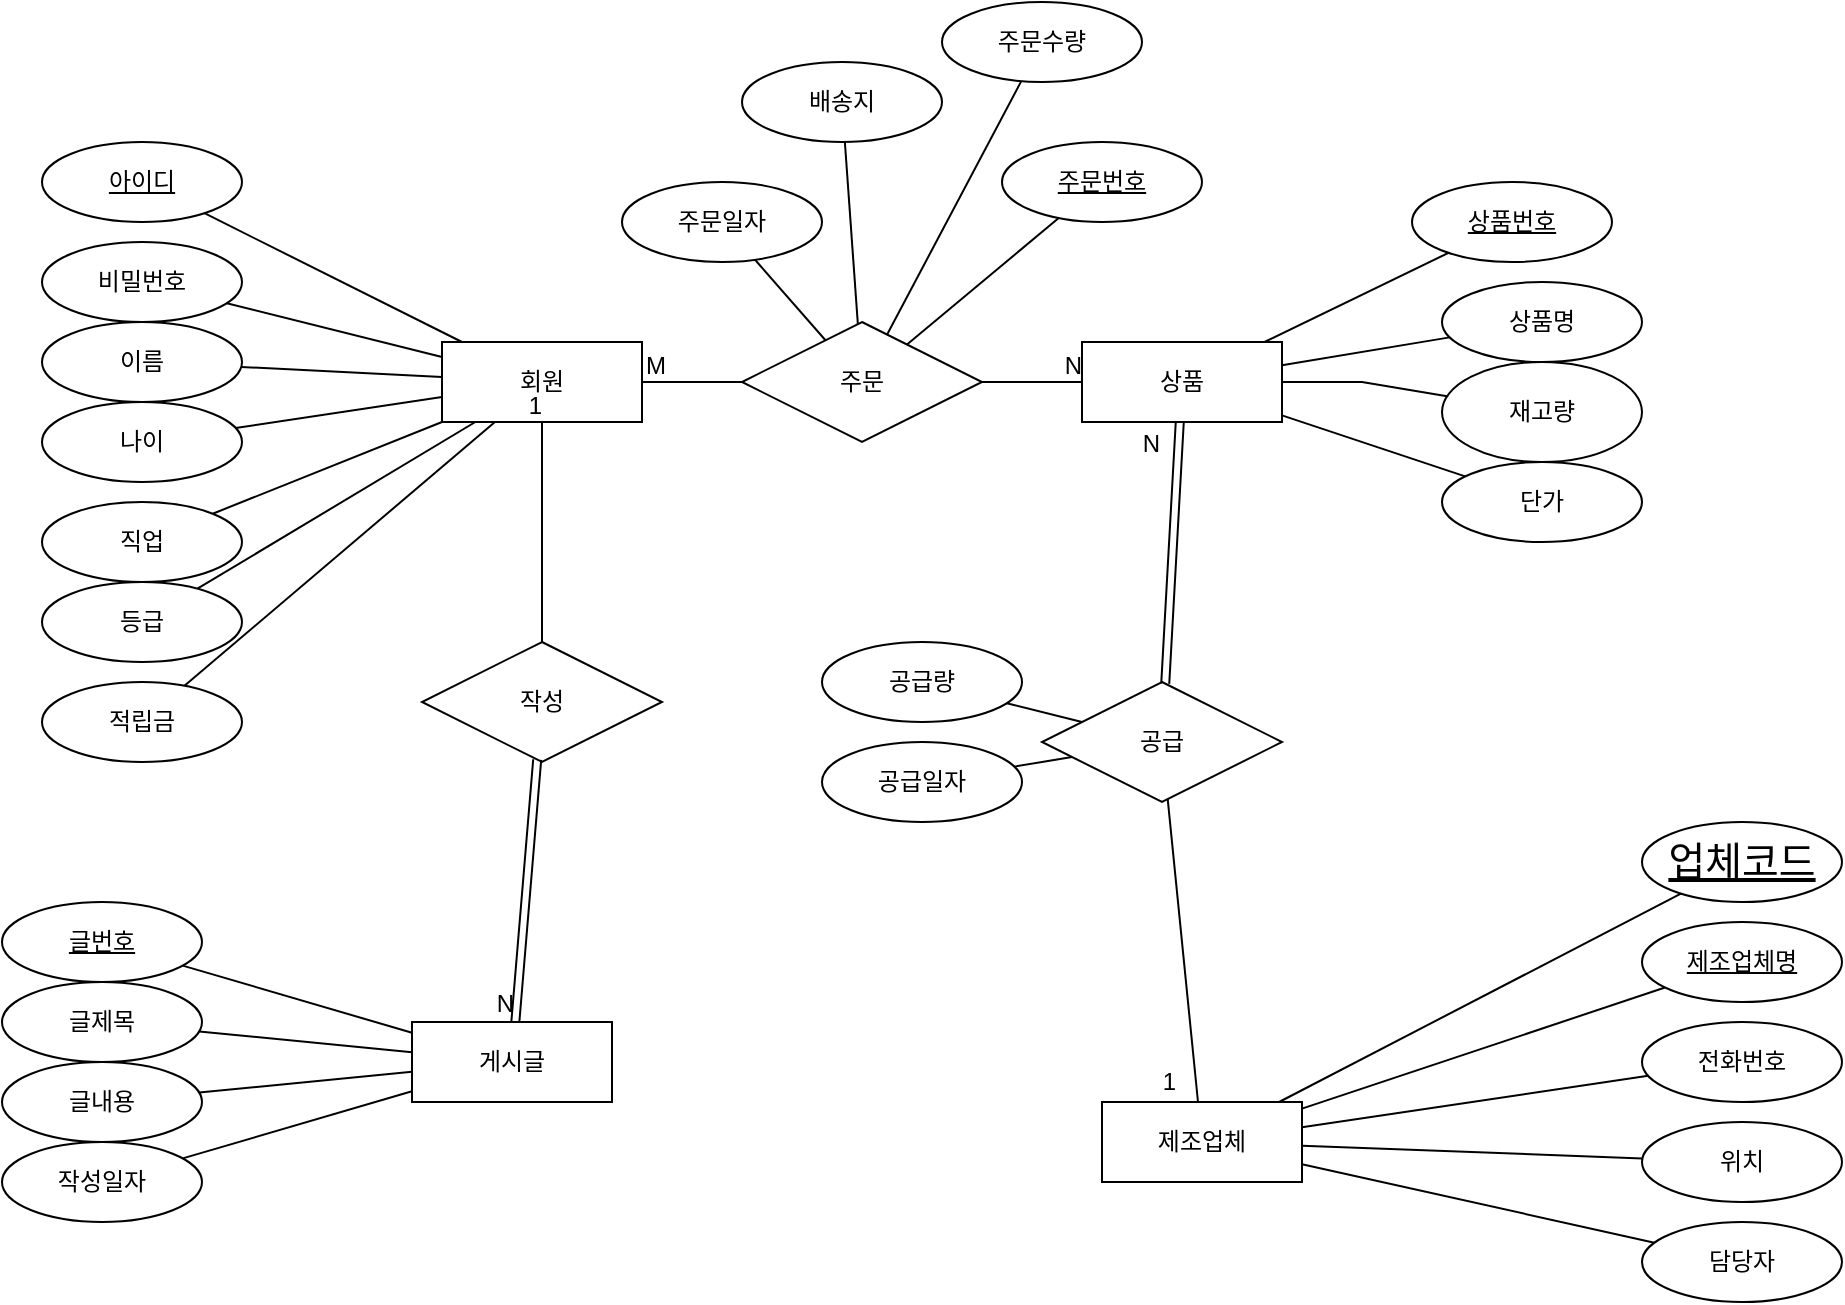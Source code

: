 <mxfile>
    <diagram id="PFZXuXM5n-64ow_l9LpM" name="Page-1">
        <mxGraphModel dx="2726" dy="1887" grid="1" gridSize="10" guides="1" tooltips="1" connect="1" arrows="1" fold="1" page="1" pageScale="1" pageWidth="850" pageHeight="1100" math="0" shadow="0">
            <root>
                <mxCell id="0"/>
                <mxCell id="1" parent="0"/>
                <mxCell id="2" value="상품" style="whiteSpace=wrap;html=1;align=center;rounded=0;" parent="1" vertex="1">
                    <mxGeometry x="-470" y="-920" width="100" height="40" as="geometry"/>
                </mxCell>
                <mxCell id="3" value="회원" style="whiteSpace=wrap;html=1;align=center;rounded=0;" parent="1" vertex="1">
                    <mxGeometry x="-790" y="-920" width="100" height="40" as="geometry"/>
                </mxCell>
                <mxCell id="4" value="게시글" style="whiteSpace=wrap;html=1;align=center;rounded=0;" parent="1" vertex="1">
                    <mxGeometry x="-805" y="-580" width="100" height="40" as="geometry"/>
                </mxCell>
                <mxCell id="5" value="제조업체" style="whiteSpace=wrap;html=1;align=center;rounded=0;" parent="1" vertex="1">
                    <mxGeometry x="-460" y="-540" width="100" height="40" as="geometry"/>
                </mxCell>
                <mxCell id="6" value="아이디" style="ellipse;whiteSpace=wrap;html=1;align=center;fontStyle=4;rounded=0;" parent="1" vertex="1">
                    <mxGeometry x="-990" y="-1020" width="100" height="40" as="geometry"/>
                </mxCell>
                <mxCell id="17" value="" style="endArrow=none;html=1;rounded=0;" parent="1" source="6" target="3" edge="1">
                    <mxGeometry relative="1" as="geometry">
                        <mxPoint x="-650" y="-760" as="sourcePoint"/>
                        <mxPoint x="-490" y="-760" as="targetPoint"/>
                    </mxGeometry>
                </mxCell>
                <mxCell id="19" value="" style="endArrow=none;html=1;rounded=0;" parent="1" source="90" target="3" edge="1">
                    <mxGeometry relative="1" as="geometry">
                        <mxPoint x="-897.441" y="-939.502" as="sourcePoint"/>
                        <mxPoint x="-490" y="-760" as="targetPoint"/>
                    </mxGeometry>
                </mxCell>
                <mxCell id="21" value="" style="endArrow=none;html=1;rounded=0;" parent="1" source="91" target="3" edge="1">
                    <mxGeometry relative="1" as="geometry">
                        <mxPoint x="-890.337" y="-907.682" as="sourcePoint"/>
                        <mxPoint x="-780" y="-890" as="targetPoint"/>
                    </mxGeometry>
                </mxCell>
                <mxCell id="23" value="" style="endArrow=none;html=1;rounded=0;" parent="1" source="93" target="3" edge="1">
                    <mxGeometry relative="1" as="geometry">
                        <mxPoint x="-893.056" y="-876.885" as="sourcePoint"/>
                        <mxPoint x="-800" y="-880" as="targetPoint"/>
                    </mxGeometry>
                </mxCell>
                <mxCell id="25" value="" style="endArrow=none;html=1;rounded=0;" parent="1" source="92" target="3" edge="1">
                    <mxGeometry relative="1" as="geometry">
                        <mxPoint x="-902.216" y="-843.099" as="sourcePoint"/>
                        <mxPoint x="-760" y="-870" as="targetPoint"/>
                    </mxGeometry>
                </mxCell>
                <mxCell id="27" value="" style="endArrow=none;html=1;rounded=0;" parent="1" source="95" target="3" edge="1">
                    <mxGeometry relative="1" as="geometry">
                        <mxPoint x="-910.666" y="-806.196" as="sourcePoint"/>
                        <mxPoint x="-770" y="-880" as="targetPoint"/>
                    </mxGeometry>
                </mxCell>
                <mxCell id="29" value="" style="endArrow=none;html=1;rounded=0;" parent="1" source="94" target="3" edge="1">
                    <mxGeometry relative="1" as="geometry">
                        <mxPoint x="-916.506" y="-767.655" as="sourcePoint"/>
                        <mxPoint x="-760" y="-880" as="targetPoint"/>
                    </mxGeometry>
                </mxCell>
                <mxCell id="31" value="상품번호" style="ellipse;whiteSpace=wrap;html=1;align=center;fontStyle=4;rounded=0;" parent="1" vertex="1">
                    <mxGeometry x="-305" y="-1000" width="100" height="40" as="geometry"/>
                </mxCell>
                <mxCell id="36" value="글번호" style="ellipse;whiteSpace=wrap;html=1;align=center;fontStyle=4;rounded=0;" parent="1" vertex="1">
                    <mxGeometry x="-1010" y="-640" width="100" height="40" as="geometry"/>
                </mxCell>
                <mxCell id="37" value="글제목" style="ellipse;whiteSpace=wrap;html=1;align=center;fontStyle=0;rounded=0;" parent="1" vertex="1">
                    <mxGeometry x="-1010" y="-600" width="100" height="40" as="geometry"/>
                </mxCell>
                <mxCell id="38" value="글내용" style="ellipse;whiteSpace=wrap;html=1;align=center;fontStyle=0;rounded=0;" parent="1" vertex="1">
                    <mxGeometry x="-1010" y="-560" width="100" height="40" as="geometry"/>
                </mxCell>
                <mxCell id="39" value="작성일자" style="ellipse;whiteSpace=wrap;html=1;align=center;fontStyle=0;rounded=0;" parent="1" vertex="1">
                    <mxGeometry x="-1010" y="-520" width="100" height="40" as="geometry"/>
                </mxCell>
                <mxCell id="40" value="제조업체명" style="ellipse;whiteSpace=wrap;html=1;align=center;fontStyle=4;rounded=0;" parent="1" vertex="1">
                    <mxGeometry x="-190" y="-630" width="100" height="40" as="geometry"/>
                </mxCell>
                <mxCell id="41" value="전화번호" style="ellipse;whiteSpace=wrap;html=1;align=center;fontStyle=0;strokeColor=default;fillColor=default;rounded=0;" parent="1" vertex="1">
                    <mxGeometry x="-190" y="-580" width="100" height="40" as="geometry"/>
                </mxCell>
                <mxCell id="42" value="위치" style="ellipse;whiteSpace=wrap;html=1;align=center;fontStyle=0;rounded=0;" parent="1" vertex="1">
                    <mxGeometry x="-190" y="-530" width="100" height="40" as="geometry"/>
                </mxCell>
                <mxCell id="43" value="담당자" style="ellipse;whiteSpace=wrap;html=1;align=center;fontStyle=0;rounded=0;" parent="1" vertex="1">
                    <mxGeometry x="-190" y="-480" width="100" height="40" as="geometry"/>
                </mxCell>
                <mxCell id="44" value="" style="endArrow=none;html=1;rounded=0;" parent="1" source="31" target="2" edge="1">
                    <mxGeometry relative="1" as="geometry">
                        <mxPoint x="-735" y="-760" as="sourcePoint"/>
                        <mxPoint x="-575" y="-760" as="targetPoint"/>
                    </mxGeometry>
                </mxCell>
                <mxCell id="48" value="" style="endArrow=none;html=1;rounded=0;" parent="1" source="2" target="97" edge="1">
                    <mxGeometry relative="1" as="geometry">
                        <mxPoint x="-735" y="-760" as="sourcePoint"/>
                        <mxPoint x="-297.76" y="-929.634" as="targetPoint"/>
                    </mxGeometry>
                </mxCell>
                <mxCell id="50" value="" style="endArrow=none;html=1;rounded=0;" parent="1" source="2" target="99" edge="1">
                    <mxGeometry relative="1" as="geometry">
                        <mxPoint x="-360" y="-893.704" as="sourcePoint"/>
                        <mxPoint x="-297.76" y="-870.366" as="targetPoint"/>
                    </mxGeometry>
                </mxCell>
                <mxCell id="52" value="" style="endArrow=none;html=1;rounded=0;" parent="1" source="2" target="98" edge="1">
                    <mxGeometry relative="1" as="geometry">
                        <mxPoint x="-735" y="-760" as="sourcePoint"/>
                        <mxPoint x="-305" y="-900" as="targetPoint"/>
                        <Array as="points">
                            <mxPoint x="-330" y="-900"/>
                        </Array>
                    </mxGeometry>
                </mxCell>
                <mxCell id="53" value="" style="endArrow=none;html=1;rounded=0;" parent="1" source="40" target="5" edge="1">
                    <mxGeometry relative="1" as="geometry">
                        <mxPoint x="-930" y="-620" as="sourcePoint"/>
                        <mxPoint x="-630" y="-760" as="targetPoint"/>
                    </mxGeometry>
                </mxCell>
                <mxCell id="54" value="" style="endArrow=none;html=1;rounded=0;" parent="1" source="41" target="5" edge="1">
                    <mxGeometry relative="1" as="geometry">
                        <mxPoint x="-910" y="-588" as="sourcePoint"/>
                        <mxPoint x="-870" y="-575.385" as="targetPoint"/>
                    </mxGeometry>
                </mxCell>
                <mxCell id="55" value="" style="endArrow=none;html=1;rounded=0;" parent="1" source="42" target="5" edge="1">
                    <mxGeometry relative="1" as="geometry">
                        <mxPoint x="-900" y="-560" as="sourcePoint"/>
                        <mxPoint x="-870" y="-560" as="targetPoint"/>
                    </mxGeometry>
                </mxCell>
                <mxCell id="56" value="" style="endArrow=none;html=1;rounded=0;" parent="1" source="43" target="5" edge="1">
                    <mxGeometry relative="1" as="geometry">
                        <mxPoint x="-910" y="-532" as="sourcePoint"/>
                        <mxPoint x="-870" y="-544.615" as="targetPoint"/>
                    </mxGeometry>
                </mxCell>
                <mxCell id="57" value="" style="endArrow=none;html=1;rounded=0;" parent="1" source="4" target="36" edge="1">
                    <mxGeometry relative="1" as="geometry">
                        <mxPoint x="-1172.849" y="-486.794" as="sourcePoint"/>
                        <mxPoint x="-1102.5" y="-530" as="targetPoint"/>
                    </mxGeometry>
                </mxCell>
                <mxCell id="58" value="" style="endArrow=none;html=1;rounded=0;" parent="1" source="4" target="37" edge="1">
                    <mxGeometry relative="1" as="geometry">
                        <mxPoint x="-695" y="-562.821" as="sourcePoint"/>
                        <mxPoint x="-592.094" y="-589.207" as="targetPoint"/>
                    </mxGeometry>
                </mxCell>
                <mxCell id="59" value="" style="endArrow=none;html=1;rounded=0;" parent="1" source="4" target="38" edge="1">
                    <mxGeometry relative="1" as="geometry">
                        <mxPoint x="-695" y="-552.564" as="sourcePoint"/>
                        <mxPoint x="-599.594" y="-557.457" as="targetPoint"/>
                    </mxGeometry>
                </mxCell>
                <mxCell id="60" value="" style="endArrow=none;html=1;rounded=0;" parent="1" source="4" target="39" edge="1">
                    <mxGeometry relative="1" as="geometry">
                        <mxPoint x="-695" y="-542.308" as="sourcePoint"/>
                        <mxPoint x="-596.667" y="-527.18" as="targetPoint"/>
                    </mxGeometry>
                </mxCell>
                <mxCell id="68" value="" style="endArrow=none;html=1;rounded=0;" parent="1" source="3" target="2" edge="1">
                    <mxGeometry relative="1" as="geometry">
                        <mxPoint x="-600" y="-760" as="sourcePoint"/>
                        <mxPoint x="-650" y="-880" as="targetPoint"/>
                    </mxGeometry>
                </mxCell>
                <mxCell id="69" value="M" style="resizable=0;html=1;align=left;verticalAlign=bottom;rounded=0;" parent="68" connectable="0" vertex="1">
                    <mxGeometry x="-1" relative="1" as="geometry"/>
                </mxCell>
                <mxCell id="70" value="N" style="resizable=0;html=1;align=right;verticalAlign=bottom;rounded=0;" parent="68" connectable="0" vertex="1">
                    <mxGeometry x="1" relative="1" as="geometry"/>
                </mxCell>
                <mxCell id="79" value="주문번호&lt;br&gt;" style="ellipse;whiteSpace=wrap;html=1;align=center;fontStyle=4;rounded=0;" parent="1" vertex="1">
                    <mxGeometry x="-510" y="-1020" width="100" height="40" as="geometry"/>
                </mxCell>
                <mxCell id="81" value="배송지" style="ellipse;whiteSpace=wrap;html=1;align=center;rounded=0;" parent="1" vertex="1">
                    <mxGeometry x="-640" y="-1060" width="100" height="40" as="geometry"/>
                </mxCell>
                <mxCell id="82" value="주문수량" style="ellipse;whiteSpace=wrap;html=1;align=center;rounded=0;" parent="1" vertex="1">
                    <mxGeometry x="-540" y="-1090" width="100" height="40" as="geometry"/>
                </mxCell>
                <mxCell id="83" value="주문일자" style="ellipse;whiteSpace=wrap;html=1;align=center;rounded=0;" parent="1" vertex="1">
                    <mxGeometry x="-700" y="-1000" width="100" height="40" as="geometry"/>
                </mxCell>
                <mxCell id="61" value="주문" style="shape=rhombus;perimeter=rhombusPerimeter;whiteSpace=wrap;html=1;align=center;rounded=0;" parent="1" vertex="1">
                    <mxGeometry x="-640" y="-930" width="120" height="60" as="geometry"/>
                </mxCell>
                <mxCell id="84" value="" style="endArrow=none;html=1;rounded=0;" parent="1" source="61" target="83" edge="1">
                    <mxGeometry relative="1" as="geometry">
                        <mxPoint x="-600" y="-770" as="sourcePoint"/>
                        <mxPoint x="-440" y="-770" as="targetPoint"/>
                    </mxGeometry>
                </mxCell>
                <mxCell id="85" value="" style="endArrow=none;html=1;rounded=0;" parent="1" source="61" target="79" edge="1">
                    <mxGeometry relative="1" as="geometry">
                        <mxPoint x="-560" y="-910" as="sourcePoint"/>
                        <mxPoint x="-585.573" y="-960.079" as="targetPoint"/>
                    </mxGeometry>
                </mxCell>
                <mxCell id="86" value="" style="endArrow=none;html=1;rounded=0;" parent="1" source="61" target="82" edge="1">
                    <mxGeometry relative="1" as="geometry">
                        <mxPoint x="-552.581" y="-911.29" as="sourcePoint"/>
                        <mxPoint x="-495.552" y="-980.992" as="targetPoint"/>
                    </mxGeometry>
                </mxCell>
                <mxCell id="87" value="" style="endArrow=none;html=1;rounded=0;" parent="1" source="61" target="81" edge="1">
                    <mxGeometry relative="1" as="geometry">
                        <mxPoint x="-557.442" y="-913.721" as="sourcePoint"/>
                        <mxPoint x="-490.359" y="-1040.434" as="targetPoint"/>
                    </mxGeometry>
                </mxCell>
                <mxCell id="90" value="비밀번호" style="ellipse;whiteSpace=wrap;html=1;align=center;rounded=0;" parent="1" vertex="1">
                    <mxGeometry x="-990" y="-970" width="100" height="40" as="geometry"/>
                </mxCell>
                <mxCell id="91" value="이름" style="ellipse;whiteSpace=wrap;html=1;align=center;rounded=0;" parent="1" vertex="1">
                    <mxGeometry x="-990" y="-930" width="100" height="40" as="geometry"/>
                </mxCell>
                <mxCell id="92" value="직업" style="ellipse;whiteSpace=wrap;html=1;align=center;rounded=0;" parent="1" vertex="1">
                    <mxGeometry x="-990" y="-840" width="100" height="40" as="geometry"/>
                </mxCell>
                <mxCell id="93" value="나이" style="ellipse;whiteSpace=wrap;html=1;align=center;rounded=0;" parent="1" vertex="1">
                    <mxGeometry x="-990" y="-890" width="100" height="40" as="geometry"/>
                </mxCell>
                <mxCell id="94" value="적립금" style="ellipse;whiteSpace=wrap;html=1;align=center;rounded=0;" parent="1" vertex="1">
                    <mxGeometry x="-990" y="-750" width="100" height="40" as="geometry"/>
                </mxCell>
                <mxCell id="95" value="등급" style="ellipse;whiteSpace=wrap;html=1;align=center;rounded=0;" parent="1" vertex="1">
                    <mxGeometry x="-990" y="-800" width="100" height="40" as="geometry"/>
                </mxCell>
                <mxCell id="97" value="상품명" style="ellipse;whiteSpace=wrap;html=1;align=center;rounded=0;" parent="1" vertex="1">
                    <mxGeometry x="-290" y="-950" width="100" height="40" as="geometry"/>
                </mxCell>
                <mxCell id="98" value="재고량" style="ellipse;whiteSpace=wrap;html=1;align=center;rounded=0;" parent="1" vertex="1">
                    <mxGeometry x="-290" y="-910" width="100" height="50" as="geometry"/>
                </mxCell>
                <mxCell id="99" value="단가" style="ellipse;whiteSpace=wrap;html=1;align=center;rounded=0;" parent="1" vertex="1">
                    <mxGeometry x="-290" y="-860" width="100" height="40" as="geometry"/>
                </mxCell>
                <mxCell id="102" value="공급" style="shape=rhombus;perimeter=rhombusPerimeter;whiteSpace=wrap;html=1;align=center;strokeColor=default;fillColor=default;rounded=0;" parent="1" vertex="1">
                    <mxGeometry x="-490" y="-750" width="120" height="60" as="geometry"/>
                </mxCell>
                <mxCell id="103" value="공급일자" style="ellipse;whiteSpace=wrap;html=1;align=center;rounded=0;" parent="1" vertex="1">
                    <mxGeometry x="-600" y="-720" width="100" height="40" as="geometry"/>
                </mxCell>
                <mxCell id="104" value="공급량" style="ellipse;whiteSpace=wrap;html=1;align=center;rounded=0;" parent="1" vertex="1">
                    <mxGeometry x="-600" y="-770" width="100" height="40" as="geometry"/>
                </mxCell>
                <mxCell id="105" value="" style="endArrow=none;html=1;rounded=0;" parent="1" source="104" target="102" edge="1">
                    <mxGeometry relative="1" as="geometry">
                        <mxPoint x="-610" y="-670" as="sourcePoint"/>
                        <mxPoint x="-450" y="-670" as="targetPoint"/>
                    </mxGeometry>
                </mxCell>
                <mxCell id="106" value="" style="endArrow=none;html=1;rounded=0;" parent="1" source="103" target="102" edge="1">
                    <mxGeometry relative="1" as="geometry">
                        <mxPoint x="-497.6" y="-729.4" as="sourcePoint"/>
                        <mxPoint x="-460" y="-720" as="targetPoint"/>
                    </mxGeometry>
                </mxCell>
                <mxCell id="107" value="" style="shape=link;html=1;rounded=0;" parent="1" source="2" target="102" edge="1">
                    <mxGeometry relative="1" as="geometry">
                        <mxPoint x="-500" y="-670" as="sourcePoint"/>
                        <mxPoint x="-340" y="-670" as="targetPoint"/>
                    </mxGeometry>
                </mxCell>
                <mxCell id="108" value="N" style="resizable=0;html=1;align=right;verticalAlign=bottom;rounded=0;" parent="107" connectable="0" vertex="1">
                    <mxGeometry x="1" relative="1" as="geometry">
                        <mxPoint x="-2" y="-111" as="offset"/>
                    </mxGeometry>
                </mxCell>
                <mxCell id="109" value="" style="endArrow=none;html=1;rounded=0;" parent="1" source="102" target="5" edge="1">
                    <mxGeometry relative="1" as="geometry">
                        <mxPoint x="-500" y="-670" as="sourcePoint"/>
                        <mxPoint x="-340" y="-670" as="targetPoint"/>
                    </mxGeometry>
                </mxCell>
                <mxCell id="110" value="1" style="resizable=0;html=1;align=right;verticalAlign=bottom;rounded=0;" parent="1" connectable="0" vertex="1">
                    <mxGeometry x="-469.998" y="-820.002" as="geometry">
                        <mxPoint x="47" y="279" as="offset"/>
                    </mxGeometry>
                </mxCell>
                <mxCell id="111" value="작성" style="shape=rhombus;perimeter=rhombusPerimeter;whiteSpace=wrap;html=1;align=center;rounded=0;" parent="1" vertex="1">
                    <mxGeometry x="-800" y="-770" width="120" height="60" as="geometry"/>
                </mxCell>
                <mxCell id="114" value="" style="endArrow=none;html=1;rounded=0;" parent="1" source="111" target="3" edge="1">
                    <mxGeometry relative="1" as="geometry">
                        <mxPoint x="-620" y="-770" as="sourcePoint"/>
                        <mxPoint x="-460" y="-770" as="targetPoint"/>
                    </mxGeometry>
                </mxCell>
                <mxCell id="115" value="1" style="resizable=0;html=1;align=right;verticalAlign=bottom;" parent="114" connectable="0" vertex="1">
                    <mxGeometry x="1" relative="1" as="geometry"/>
                </mxCell>
                <mxCell id="116" value="" style="shape=link;html=1;rounded=0;" parent="1" source="111" target="4" edge="1">
                    <mxGeometry relative="1" as="geometry">
                        <mxPoint x="-620" y="-770" as="sourcePoint"/>
                        <mxPoint x="-460" y="-770" as="targetPoint"/>
                    </mxGeometry>
                </mxCell>
                <mxCell id="117" value="N" style="resizable=0;html=1;align=right;verticalAlign=bottom;" parent="116" connectable="0" vertex="1">
                    <mxGeometry x="1" relative="1" as="geometry"/>
                </mxCell>
                <mxCell id="119" value="업체코드" style="ellipse;whiteSpace=wrap;html=1;align=center;fontStyle=4;hachureGap=4;fontFamily=Architects Daughter;fontSource=https%3A%2F%2Ffonts.googleapis.com%2Fcss%3Ffamily%3DArchitects%2BDaughter;fontSize=20;" parent="1" vertex="1">
                    <mxGeometry x="-190" y="-680" width="100" height="40" as="geometry"/>
                </mxCell>
                <mxCell id="120" value="" style="endArrow=none;html=1;rounded=0;hachureGap=4;fontFamily=Architects Daughter;fontSource=https%3A%2F%2Ffonts.googleapis.com%2Fcss%3Ffamily%3DArchitects%2BDaughter;fontSize=16;" parent="1" source="5" target="119" edge="1">
                    <mxGeometry relative="1" as="geometry">
                        <mxPoint x="-383" y="-529" as="sourcePoint"/>
                        <mxPoint x="-456" y="-766" as="targetPoint"/>
                    </mxGeometry>
                </mxCell>
            </root>
        </mxGraphModel>
    </diagram>
    <diagram id="YeVgU4iblYDoY80rVS-e" name="Page-2">
        <mxGraphModel dx="1026" dy="787" grid="0" gridSize="10" guides="1" tooltips="1" connect="1" arrows="1" fold="1" page="1" pageScale="1" pageWidth="850" pageHeight="1100" math="0" shadow="0">
            <root>
                <mxCell id="0"/>
                <mxCell id="1" parent="0"/>
                <mxCell id="2KGMKDmTBq2bbRnt-tqM-1" value="게시글 " style="shape=table;startSize=30;container=1;collapsible=1;childLayout=tableLayout;fixedRows=1;rowLines=0;fontStyle=1;align=center;resizeLast=1;hachureGap=4;fontFamily=Architects Daughter;fontSource=https%3A%2F%2Ffonts.googleapis.com%2Fcss%3Ffamily%3DArchitects%2BDaughter;fontSize=20;fillColor=none;strokeColor=#6c8ebf;rounded=0;" parent="1" vertex="1">
                    <mxGeometry x="81" y="605" width="160" height="180" as="geometry"/>
                </mxCell>
                <mxCell id="eZLsIikRjnpsqahwc7om-5" value="" style="shape=tableRow;horizontal=0;startSize=0;swimlaneHead=0;swimlaneBody=0;fillColor=none;collapsible=0;dropTarget=0;points=[[0,0.5],[1,0.5]];portConstraint=eastwest;top=0;left=0;right=0;bottom=1;hachureGap=4;fontFamily=Architects Daughter;fontSource=https%3A%2F%2Ffonts.googleapis.com%2Fcss%3Ffamily%3DArchitects%2BDaughter;fontSize=20;rounded=0;" parent="2KGMKDmTBq2bbRnt-tqM-1" vertex="1">
                    <mxGeometry y="30" width="160" height="30" as="geometry"/>
                </mxCell>
                <mxCell id="eZLsIikRjnpsqahwc7om-6" value="PK" style="shape=partialRectangle;connectable=0;fillColor=none;top=0;left=0;bottom=0;right=0;fontStyle=1;overflow=hidden;hachureGap=4;fontFamily=Architects Daughter;fontSource=https%3A%2F%2Ffonts.googleapis.com%2Fcss%3Ffamily%3DArchitects%2BDaughter;fontSize=20;rounded=0;" parent="eZLsIikRjnpsqahwc7om-5" vertex="1">
                    <mxGeometry width="30" height="30" as="geometry">
                        <mxRectangle width="30" height="30" as="alternateBounds"/>
                    </mxGeometry>
                </mxCell>
                <mxCell id="eZLsIikRjnpsqahwc7om-7" value="글번호" style="shape=partialRectangle;connectable=0;fillColor=none;top=0;left=0;bottom=0;right=0;align=left;spacingLeft=6;fontStyle=5;overflow=hidden;hachureGap=4;fontFamily=Architects Daughter;fontSource=https%3A%2F%2Ffonts.googleapis.com%2Fcss%3Ffamily%3DArchitects%2BDaughter;fontSize=20;rounded=0;" parent="eZLsIikRjnpsqahwc7om-5" vertex="1">
                    <mxGeometry x="30" width="130" height="30" as="geometry">
                        <mxRectangle width="130" height="30" as="alternateBounds"/>
                    </mxGeometry>
                </mxCell>
                <mxCell id="2KGMKDmTBq2bbRnt-tqM-2" value="" style="shape=tableRow;horizontal=0;startSize=0;swimlaneHead=0;swimlaneBody=0;fillColor=none;collapsible=0;dropTarget=0;points=[[0,0.5],[1,0.5]];portConstraint=eastwest;top=0;left=0;right=0;bottom=1;hachureGap=4;fontFamily=Architects Daughter;fontSource=https%3A%2F%2Ffonts.googleapis.com%2Fcss%3Ffamily%3DArchitects%2BDaughter;fontSize=20;rounded=0;" parent="2KGMKDmTBq2bbRnt-tqM-1" vertex="1">
                    <mxGeometry y="60" width="160" height="30" as="geometry"/>
                </mxCell>
                <mxCell id="2KGMKDmTBq2bbRnt-tqM-3" value="fk" style="shape=partialRectangle;connectable=0;fillColor=none;top=0;left=0;bottom=0;right=0;fontStyle=1;overflow=hidden;hachureGap=4;fontFamily=Architects Daughter;fontSource=https%3A%2F%2Ffonts.googleapis.com%2Fcss%3Ffamily%3DArchitects%2BDaughter;fontSize=20;rounded=0;" parent="2KGMKDmTBq2bbRnt-tqM-2" vertex="1">
                    <mxGeometry width="30" height="30" as="geometry">
                        <mxRectangle width="30" height="30" as="alternateBounds"/>
                    </mxGeometry>
                </mxCell>
                <mxCell id="2KGMKDmTBq2bbRnt-tqM-4" value="회원아이디" style="shape=partialRectangle;connectable=0;fillColor=none;top=0;left=0;bottom=0;right=0;align=left;spacingLeft=6;fontStyle=5;overflow=hidden;hachureGap=4;fontFamily=Architects Daughter;fontSource=https%3A%2F%2Ffonts.googleapis.com%2Fcss%3Ffamily%3DArchitects%2BDaughter;fontSize=20;rounded=0;" parent="2KGMKDmTBq2bbRnt-tqM-2" vertex="1">
                    <mxGeometry x="30" width="130" height="30" as="geometry">
                        <mxRectangle width="130" height="30" as="alternateBounds"/>
                    </mxGeometry>
                </mxCell>
                <mxCell id="2KGMKDmTBq2bbRnt-tqM-5" value="" style="shape=tableRow;horizontal=0;startSize=0;swimlaneHead=0;swimlaneBody=0;fillColor=none;collapsible=0;dropTarget=0;points=[[0,0.5],[1,0.5]];portConstraint=eastwest;top=0;left=0;right=0;bottom=0;hachureGap=4;fontFamily=Architects Daughter;fontSource=https%3A%2F%2Ffonts.googleapis.com%2Fcss%3Ffamily%3DArchitects%2BDaughter;fontSize=20;rounded=0;" parent="2KGMKDmTBq2bbRnt-tqM-1" vertex="1">
                    <mxGeometry y="90" width="160" height="30" as="geometry"/>
                </mxCell>
                <mxCell id="2KGMKDmTBq2bbRnt-tqM-6" value="" style="shape=partialRectangle;connectable=0;fillColor=none;top=0;left=0;bottom=0;right=0;editable=1;overflow=hidden;hachureGap=4;fontFamily=Architects Daughter;fontSource=https%3A%2F%2Ffonts.googleapis.com%2Fcss%3Ffamily%3DArchitects%2BDaughter;fontSize=20;rounded=0;" parent="2KGMKDmTBq2bbRnt-tqM-5" vertex="1">
                    <mxGeometry width="30" height="30" as="geometry">
                        <mxRectangle width="30" height="30" as="alternateBounds"/>
                    </mxGeometry>
                </mxCell>
                <mxCell id="2KGMKDmTBq2bbRnt-tqM-7" value="제목" style="shape=partialRectangle;connectable=0;fillColor=none;top=0;left=0;bottom=0;right=0;align=left;spacingLeft=6;overflow=hidden;hachureGap=4;fontFamily=Architects Daughter;fontSource=https%3A%2F%2Ffonts.googleapis.com%2Fcss%3Ffamily%3DArchitects%2BDaughter;fontSize=21;rounded=0;" parent="2KGMKDmTBq2bbRnt-tqM-5" vertex="1">
                    <mxGeometry x="30" width="130" height="30" as="geometry">
                        <mxRectangle width="130" height="30" as="alternateBounds"/>
                    </mxGeometry>
                </mxCell>
                <mxCell id="2KGMKDmTBq2bbRnt-tqM-8" value="" style="shape=tableRow;horizontal=0;startSize=0;swimlaneHead=0;swimlaneBody=0;fillColor=none;collapsible=0;dropTarget=0;points=[[0,0.5],[1,0.5]];portConstraint=eastwest;top=0;left=0;right=0;bottom=0;hachureGap=4;fontFamily=Architects Daughter;fontSource=https%3A%2F%2Ffonts.googleapis.com%2Fcss%3Ffamily%3DArchitects%2BDaughter;fontSize=20;rounded=0;" parent="2KGMKDmTBq2bbRnt-tqM-1" vertex="1">
                    <mxGeometry y="120" width="160" height="30" as="geometry"/>
                </mxCell>
                <mxCell id="2KGMKDmTBq2bbRnt-tqM-9" value="" style="shape=partialRectangle;connectable=0;fillColor=none;top=0;left=0;bottom=0;right=0;editable=1;overflow=hidden;hachureGap=4;fontFamily=Architects Daughter;fontSource=https%3A%2F%2Ffonts.googleapis.com%2Fcss%3Ffamily%3DArchitects%2BDaughter;fontSize=20;rounded=0;" parent="2KGMKDmTBq2bbRnt-tqM-8" vertex="1">
                    <mxGeometry width="30" height="30" as="geometry">
                        <mxRectangle width="30" height="30" as="alternateBounds"/>
                    </mxGeometry>
                </mxCell>
                <mxCell id="2KGMKDmTBq2bbRnt-tqM-10" value="내용" style="shape=partialRectangle;connectable=0;fillColor=none;top=0;left=0;bottom=0;right=0;align=left;spacingLeft=6;overflow=hidden;hachureGap=4;fontFamily=Architects Daughter;fontSource=https%3A%2F%2Ffonts.googleapis.com%2Fcss%3Ffamily%3DArchitects%2BDaughter;fontSize=20;rounded=0;" parent="2KGMKDmTBq2bbRnt-tqM-8" vertex="1">
                    <mxGeometry x="30" width="130" height="30" as="geometry">
                        <mxRectangle width="130" height="30" as="alternateBounds"/>
                    </mxGeometry>
                </mxCell>
                <mxCell id="2KGMKDmTBq2bbRnt-tqM-11" value="" style="shape=tableRow;horizontal=0;startSize=0;swimlaneHead=0;swimlaneBody=0;fillColor=none;collapsible=0;dropTarget=0;points=[[0,0.5],[1,0.5]];portConstraint=eastwest;top=0;left=0;right=0;bottom=0;hachureGap=4;fontFamily=Architects Daughter;fontSource=https%3A%2F%2Ffonts.googleapis.com%2Fcss%3Ffamily%3DArchitects%2BDaughter;fontSize=20;rounded=0;" parent="2KGMKDmTBq2bbRnt-tqM-1" vertex="1">
                    <mxGeometry y="150" width="160" height="30" as="geometry"/>
                </mxCell>
                <mxCell id="2KGMKDmTBq2bbRnt-tqM-12" value="" style="shape=partialRectangle;connectable=0;fillColor=none;top=0;left=0;bottom=0;right=0;editable=1;overflow=hidden;hachureGap=4;fontFamily=Architects Daughter;fontSource=https%3A%2F%2Ffonts.googleapis.com%2Fcss%3Ffamily%3DArchitects%2BDaughter;fontSize=20;rounded=0;" parent="2KGMKDmTBq2bbRnt-tqM-11" vertex="1">
                    <mxGeometry width="30" height="30" as="geometry">
                        <mxRectangle width="30" height="30" as="alternateBounds"/>
                    </mxGeometry>
                </mxCell>
                <mxCell id="2KGMKDmTBq2bbRnt-tqM-13" value="작성일" style="shape=partialRectangle;connectable=0;fillColor=none;top=0;left=0;bottom=0;right=0;align=left;spacingLeft=6;overflow=hidden;hachureGap=4;fontFamily=Architects Daughter;fontSource=https%3A%2F%2Ffonts.googleapis.com%2Fcss%3Ffamily%3DArchitects%2BDaughter;fontSize=20;rounded=0;" parent="2KGMKDmTBq2bbRnt-tqM-11" vertex="1">
                    <mxGeometry x="30" width="130" height="30" as="geometry">
                        <mxRectangle width="130" height="30" as="alternateBounds"/>
                    </mxGeometry>
                </mxCell>
                <mxCell id="2KGMKDmTBq2bbRnt-tqM-40" value="제조업체" style="shape=table;startSize=30;container=1;collapsible=1;childLayout=tableLayout;fixedRows=1;rowLines=0;fontStyle=1;align=center;resizeLast=1;hachureGap=4;fontFamily=Architects Daughter;fontSource=https%3A%2F%2Ffonts.googleapis.com%2Fcss%3Ffamily%3DArchitects%2BDaughter;fontSize=20;fillColor=none;strokeColor=#6c8ebf;rounded=0;" parent="1" vertex="1">
                    <mxGeometry x="568" y="385" width="160" height="180" as="geometry"/>
                </mxCell>
                <mxCell id="2KGMKDmTBq2bbRnt-tqM-41" value="" style="shape=tableRow;horizontal=0;startSize=0;swimlaneHead=0;swimlaneBody=0;fillColor=none;collapsible=0;dropTarget=0;points=[[0,0.5],[1,0.5]];portConstraint=eastwest;top=0;left=0;right=0;bottom=1;hachureGap=4;fontFamily=Architects Daughter;fontSource=https%3A%2F%2Ffonts.googleapis.com%2Fcss%3Ffamily%3DArchitects%2BDaughter;fontSize=20;rounded=0;" parent="2KGMKDmTBq2bbRnt-tqM-40" vertex="1">
                    <mxGeometry y="30" width="160" height="30" as="geometry"/>
                </mxCell>
                <mxCell id="2KGMKDmTBq2bbRnt-tqM-42" value="PK" style="shape=partialRectangle;connectable=0;fillColor=none;top=0;left=0;bottom=0;right=0;fontStyle=1;overflow=hidden;hachureGap=4;fontFamily=Architects Daughter;fontSource=https%3A%2F%2Ffonts.googleapis.com%2Fcss%3Ffamily%3DArchitects%2BDaughter;fontSize=20;rounded=0;" parent="2KGMKDmTBq2bbRnt-tqM-41" vertex="1">
                    <mxGeometry width="30" height="30" as="geometry">
                        <mxRectangle width="30" height="30" as="alternateBounds"/>
                    </mxGeometry>
                </mxCell>
                <mxCell id="2KGMKDmTBq2bbRnt-tqM-43" value="업체코드" style="shape=partialRectangle;connectable=0;fillColor=none;top=0;left=0;bottom=0;right=0;align=left;spacingLeft=6;fontStyle=5;overflow=hidden;hachureGap=4;fontFamily=Architects Daughter;fontSource=https%3A%2F%2Ffonts.googleapis.com%2Fcss%3Ffamily%3DArchitects%2BDaughter;fontSize=20;rounded=0;" parent="2KGMKDmTBq2bbRnt-tqM-41" vertex="1">
                    <mxGeometry x="30" width="130" height="30" as="geometry">
                        <mxRectangle width="130" height="30" as="alternateBounds"/>
                    </mxGeometry>
                </mxCell>
                <mxCell id="2KGMKDmTBq2bbRnt-tqM-44" value="" style="shape=tableRow;horizontal=0;startSize=0;swimlaneHead=0;swimlaneBody=0;fillColor=none;collapsible=0;dropTarget=0;points=[[0,0.5],[1,0.5]];portConstraint=eastwest;top=0;left=0;right=0;bottom=0;hachureGap=4;fontFamily=Architects Daughter;fontSource=https%3A%2F%2Ffonts.googleapis.com%2Fcss%3Ffamily%3DArchitects%2BDaughter;fontSize=20;rounded=0;" parent="2KGMKDmTBq2bbRnt-tqM-40" vertex="1">
                    <mxGeometry y="60" width="160" height="30" as="geometry"/>
                </mxCell>
                <mxCell id="2KGMKDmTBq2bbRnt-tqM-45" value="" style="shape=partialRectangle;connectable=0;fillColor=none;top=0;left=0;bottom=0;right=0;editable=1;overflow=hidden;hachureGap=4;fontFamily=Architects Daughter;fontSource=https%3A%2F%2Ffonts.googleapis.com%2Fcss%3Ffamily%3DArchitects%2BDaughter;fontSize=20;rounded=0;" parent="2KGMKDmTBq2bbRnt-tqM-44" vertex="1">
                    <mxGeometry width="30" height="30" as="geometry">
                        <mxRectangle width="30" height="30" as="alternateBounds"/>
                    </mxGeometry>
                </mxCell>
                <mxCell id="2KGMKDmTBq2bbRnt-tqM-46" value="업체명" style="shape=partialRectangle;connectable=0;fillColor=none;top=0;left=0;bottom=0;right=0;align=left;spacingLeft=6;overflow=hidden;hachureGap=4;fontFamily=Architects Daughter;fontSource=https%3A%2F%2Ffonts.googleapis.com%2Fcss%3Ffamily%3DArchitects%2BDaughter;fontSize=21;rounded=0;" parent="2KGMKDmTBq2bbRnt-tqM-44" vertex="1">
                    <mxGeometry x="30" width="130" height="30" as="geometry">
                        <mxRectangle width="130" height="30" as="alternateBounds"/>
                    </mxGeometry>
                </mxCell>
                <mxCell id="2KGMKDmTBq2bbRnt-tqM-47" value="" style="shape=tableRow;horizontal=0;startSize=0;swimlaneHead=0;swimlaneBody=0;fillColor=none;collapsible=0;dropTarget=0;points=[[0,0.5],[1,0.5]];portConstraint=eastwest;top=0;left=0;right=0;bottom=0;hachureGap=4;fontFamily=Architects Daughter;fontSource=https%3A%2F%2Ffonts.googleapis.com%2Fcss%3Ffamily%3DArchitects%2BDaughter;fontSize=20;rounded=0;" parent="2KGMKDmTBq2bbRnt-tqM-40" vertex="1">
                    <mxGeometry y="90" width="160" height="30" as="geometry"/>
                </mxCell>
                <mxCell id="2KGMKDmTBq2bbRnt-tqM-48" value="" style="shape=partialRectangle;connectable=0;fillColor=none;top=0;left=0;bottom=0;right=0;editable=1;overflow=hidden;hachureGap=4;fontFamily=Architects Daughter;fontSource=https%3A%2F%2Ffonts.googleapis.com%2Fcss%3Ffamily%3DArchitects%2BDaughter;fontSize=20;rounded=0;" parent="2KGMKDmTBq2bbRnt-tqM-47" vertex="1">
                    <mxGeometry width="30" height="30" as="geometry">
                        <mxRectangle width="30" height="30" as="alternateBounds"/>
                    </mxGeometry>
                </mxCell>
                <mxCell id="2KGMKDmTBq2bbRnt-tqM-49" value="전화번호" style="shape=partialRectangle;connectable=0;fillColor=none;top=0;left=0;bottom=0;right=0;align=left;spacingLeft=6;overflow=hidden;hachureGap=4;fontFamily=Architects Daughter;fontSource=https%3A%2F%2Ffonts.googleapis.com%2Fcss%3Ffamily%3DArchitects%2BDaughter;fontSize=20;rounded=0;" parent="2KGMKDmTBq2bbRnt-tqM-47" vertex="1">
                    <mxGeometry x="30" width="130" height="30" as="geometry">
                        <mxRectangle width="130" height="30" as="alternateBounds"/>
                    </mxGeometry>
                </mxCell>
                <mxCell id="2KGMKDmTBq2bbRnt-tqM-50" value="" style="shape=tableRow;horizontal=0;startSize=0;swimlaneHead=0;swimlaneBody=0;fillColor=none;collapsible=0;dropTarget=0;points=[[0,0.5],[1,0.5]];portConstraint=eastwest;top=0;left=0;right=0;bottom=0;hachureGap=4;fontFamily=Architects Daughter;fontSource=https%3A%2F%2Ffonts.googleapis.com%2Fcss%3Ffamily%3DArchitects%2BDaughter;fontSize=20;rounded=0;" parent="2KGMKDmTBq2bbRnt-tqM-40" vertex="1">
                    <mxGeometry y="120" width="160" height="30" as="geometry"/>
                </mxCell>
                <mxCell id="2KGMKDmTBq2bbRnt-tqM-51" value="" style="shape=partialRectangle;connectable=0;fillColor=none;top=0;left=0;bottom=0;right=0;editable=1;overflow=hidden;hachureGap=4;fontFamily=Architects Daughter;fontSource=https%3A%2F%2Ffonts.googleapis.com%2Fcss%3Ffamily%3DArchitects%2BDaughter;fontSize=20;rounded=0;" parent="2KGMKDmTBq2bbRnt-tqM-50" vertex="1">
                    <mxGeometry width="30" height="30" as="geometry">
                        <mxRectangle width="30" height="30" as="alternateBounds"/>
                    </mxGeometry>
                </mxCell>
                <mxCell id="2KGMKDmTBq2bbRnt-tqM-52" value="위치" style="shape=partialRectangle;connectable=0;fillColor=none;top=0;left=0;bottom=0;right=0;align=left;spacingLeft=6;overflow=hidden;hachureGap=4;fontFamily=Architects Daughter;fontSource=https%3A%2F%2Ffonts.googleapis.com%2Fcss%3Ffamily%3DArchitects%2BDaughter;fontSize=20;rounded=0;" parent="2KGMKDmTBq2bbRnt-tqM-50" vertex="1">
                    <mxGeometry x="30" width="130" height="30" as="geometry">
                        <mxRectangle width="130" height="30" as="alternateBounds"/>
                    </mxGeometry>
                </mxCell>
                <mxCell id="2KGMKDmTBq2bbRnt-tqM-53" value="" style="shape=tableRow;horizontal=0;startSize=0;swimlaneHead=0;swimlaneBody=0;fillColor=none;collapsible=0;dropTarget=0;points=[[0,0.5],[1,0.5]];portConstraint=eastwest;top=0;left=0;right=0;bottom=0;hachureGap=4;fontFamily=Architects Daughter;fontSource=https%3A%2F%2Ffonts.googleapis.com%2Fcss%3Ffamily%3DArchitects%2BDaughter;fontSize=20;rounded=0;" parent="2KGMKDmTBq2bbRnt-tqM-40" vertex="1">
                    <mxGeometry y="150" width="160" height="30" as="geometry"/>
                </mxCell>
                <mxCell id="2KGMKDmTBq2bbRnt-tqM-54" value="" style="shape=partialRectangle;connectable=0;fillColor=none;top=0;left=0;bottom=0;right=0;editable=1;overflow=hidden;hachureGap=4;fontFamily=Architects Daughter;fontSource=https%3A%2F%2Ffonts.googleapis.com%2Fcss%3Ffamily%3DArchitects%2BDaughter;fontSize=20;rounded=0;" parent="2KGMKDmTBq2bbRnt-tqM-53" vertex="1">
                    <mxGeometry width="30" height="30" as="geometry">
                        <mxRectangle width="30" height="30" as="alternateBounds"/>
                    </mxGeometry>
                </mxCell>
                <mxCell id="2KGMKDmTBq2bbRnt-tqM-55" value="담당자" style="shape=partialRectangle;connectable=0;fillColor=none;top=0;left=0;bottom=0;right=0;align=left;spacingLeft=6;overflow=hidden;hachureGap=4;fontFamily=Architects Daughter;fontSource=https%3A%2F%2Ffonts.googleapis.com%2Fcss%3Ffamily%3DArchitects%2BDaughter;fontSize=20;rounded=0;" parent="2KGMKDmTBq2bbRnt-tqM-53" vertex="1">
                    <mxGeometry x="30" width="130" height="30" as="geometry">
                        <mxRectangle width="130" height="30" as="alternateBounds"/>
                    </mxGeometry>
                </mxCell>
                <mxCell id="2KGMKDmTBq2bbRnt-tqM-56" value="회원" style="shape=table;startSize=30;container=1;collapsible=1;childLayout=tableLayout;fixedRows=1;rowLines=0;fontStyle=1;align=center;resizeLast=1;hachureGap=4;fontFamily=Architects Daughter;fontSource=https%3A%2F%2Ffonts.googleapis.com%2Fcss%3Ffamily%3DArchitects%2BDaughter;fontSize=20;fillColor=none;strokeColor=#6c8ebf;rounded=0;" parent="1" vertex="1">
                    <mxGeometry x="63" y="75" width="160" height="240" as="geometry"/>
                </mxCell>
                <mxCell id="2KGMKDmTBq2bbRnt-tqM-57" value="" style="shape=tableRow;horizontal=0;startSize=0;swimlaneHead=0;swimlaneBody=0;fillColor=none;collapsible=0;dropTarget=0;points=[[0,0.5],[1,0.5]];portConstraint=eastwest;top=0;left=0;right=0;bottom=1;hachureGap=4;fontFamily=Architects Daughter;fontSource=https%3A%2F%2Ffonts.googleapis.com%2Fcss%3Ffamily%3DArchitects%2BDaughter;fontSize=20;rounded=0;" parent="2KGMKDmTBq2bbRnt-tqM-56" vertex="1">
                    <mxGeometry y="30" width="160" height="30" as="geometry"/>
                </mxCell>
                <mxCell id="2KGMKDmTBq2bbRnt-tqM-58" value="PK" style="shape=partialRectangle;connectable=0;fillColor=none;top=0;left=0;bottom=0;right=0;fontStyle=1;overflow=hidden;hachureGap=4;fontFamily=Architects Daughter;fontSource=https%3A%2F%2Ffonts.googleapis.com%2Fcss%3Ffamily%3DArchitects%2BDaughter;fontSize=20;rounded=0;" parent="2KGMKDmTBq2bbRnt-tqM-57" vertex="1">
                    <mxGeometry width="30" height="30" as="geometry">
                        <mxRectangle width="30" height="30" as="alternateBounds"/>
                    </mxGeometry>
                </mxCell>
                <mxCell id="2KGMKDmTBq2bbRnt-tqM-59" value="회원아이디" style="shape=partialRectangle;connectable=0;fillColor=none;top=0;left=0;bottom=0;right=0;align=left;spacingLeft=6;fontStyle=5;overflow=hidden;hachureGap=4;fontFamily=Architects Daughter;fontSource=https%3A%2F%2Ffonts.googleapis.com%2Fcss%3Ffamily%3DArchitects%2BDaughter;fontSize=20;rounded=0;" parent="2KGMKDmTBq2bbRnt-tqM-57" vertex="1">
                    <mxGeometry x="30" width="130" height="30" as="geometry">
                        <mxRectangle width="130" height="30" as="alternateBounds"/>
                    </mxGeometry>
                </mxCell>
                <mxCell id="2KGMKDmTBq2bbRnt-tqM-60" value="" style="shape=tableRow;horizontal=0;startSize=0;swimlaneHead=0;swimlaneBody=0;fillColor=none;collapsible=0;dropTarget=0;points=[[0,0.5],[1,0.5]];portConstraint=eastwest;top=0;left=0;right=0;bottom=0;hachureGap=4;fontFamily=Architects Daughter;fontSource=https%3A%2F%2Ffonts.googleapis.com%2Fcss%3Ffamily%3DArchitects%2BDaughter;fontSize=20;rounded=0;" parent="2KGMKDmTBq2bbRnt-tqM-56" vertex="1">
                    <mxGeometry y="60" width="160" height="30" as="geometry"/>
                </mxCell>
                <mxCell id="2KGMKDmTBq2bbRnt-tqM-61" value="" style="shape=partialRectangle;connectable=0;fillColor=none;top=0;left=0;bottom=0;right=0;editable=1;overflow=hidden;hachureGap=4;fontFamily=Architects Daughter;fontSource=https%3A%2F%2Ffonts.googleapis.com%2Fcss%3Ffamily%3DArchitects%2BDaughter;fontSize=20;rounded=0;" parent="2KGMKDmTBq2bbRnt-tqM-60" vertex="1">
                    <mxGeometry width="30" height="30" as="geometry">
                        <mxRectangle width="30" height="30" as="alternateBounds"/>
                    </mxGeometry>
                </mxCell>
                <mxCell id="2KGMKDmTBq2bbRnt-tqM-62" value="비밀번호" style="shape=partialRectangle;connectable=0;fillColor=none;top=0;left=0;bottom=0;right=0;align=left;spacingLeft=6;overflow=hidden;hachureGap=4;fontFamily=Architects Daughter;fontSource=https%3A%2F%2Ffonts.googleapis.com%2Fcss%3Ffamily%3DArchitects%2BDaughter;fontSize=21;rounded=0;" parent="2KGMKDmTBq2bbRnt-tqM-60" vertex="1">
                    <mxGeometry x="30" width="130" height="30" as="geometry">
                        <mxRectangle width="130" height="30" as="alternateBounds"/>
                    </mxGeometry>
                </mxCell>
                <mxCell id="2KGMKDmTBq2bbRnt-tqM-63" value="" style="shape=tableRow;horizontal=0;startSize=0;swimlaneHead=0;swimlaneBody=0;fillColor=none;collapsible=0;dropTarget=0;points=[[0,0.5],[1,0.5]];portConstraint=eastwest;top=0;left=0;right=0;bottom=0;hachureGap=4;fontFamily=Architects Daughter;fontSource=https%3A%2F%2Ffonts.googleapis.com%2Fcss%3Ffamily%3DArchitects%2BDaughter;fontSize=20;rounded=0;" parent="2KGMKDmTBq2bbRnt-tqM-56" vertex="1">
                    <mxGeometry y="90" width="160" height="30" as="geometry"/>
                </mxCell>
                <mxCell id="2KGMKDmTBq2bbRnt-tqM-64" value="" style="shape=partialRectangle;connectable=0;fillColor=none;top=0;left=0;bottom=0;right=0;editable=1;overflow=hidden;hachureGap=4;fontFamily=Architects Daughter;fontSource=https%3A%2F%2Ffonts.googleapis.com%2Fcss%3Ffamily%3DArchitects%2BDaughter;fontSize=20;rounded=0;" parent="2KGMKDmTBq2bbRnt-tqM-63" vertex="1">
                    <mxGeometry width="30" height="30" as="geometry">
                        <mxRectangle width="30" height="30" as="alternateBounds"/>
                    </mxGeometry>
                </mxCell>
                <mxCell id="2KGMKDmTBq2bbRnt-tqM-65" value="이름" style="shape=partialRectangle;connectable=0;fillColor=none;top=0;left=0;bottom=0;right=0;align=left;spacingLeft=6;overflow=hidden;hachureGap=4;fontFamily=Architects Daughter;fontSource=https%3A%2F%2Ffonts.googleapis.com%2Fcss%3Ffamily%3DArchitects%2BDaughter;fontSize=20;rounded=0;" parent="2KGMKDmTBq2bbRnt-tqM-63" vertex="1">
                    <mxGeometry x="30" width="130" height="30" as="geometry">
                        <mxRectangle width="130" height="30" as="alternateBounds"/>
                    </mxGeometry>
                </mxCell>
                <mxCell id="2KGMKDmTBq2bbRnt-tqM-66" value="" style="shape=tableRow;horizontal=0;startSize=0;swimlaneHead=0;swimlaneBody=0;fillColor=none;collapsible=0;dropTarget=0;points=[[0,0.5],[1,0.5]];portConstraint=eastwest;top=0;left=0;right=0;bottom=0;hachureGap=4;fontFamily=Architects Daughter;fontSource=https%3A%2F%2Ffonts.googleapis.com%2Fcss%3Ffamily%3DArchitects%2BDaughter;fontSize=20;rounded=0;" parent="2KGMKDmTBq2bbRnt-tqM-56" vertex="1">
                    <mxGeometry y="120" width="160" height="30" as="geometry"/>
                </mxCell>
                <mxCell id="2KGMKDmTBq2bbRnt-tqM-67" value="" style="shape=partialRectangle;connectable=0;fillColor=none;top=0;left=0;bottom=0;right=0;editable=1;overflow=hidden;hachureGap=4;fontFamily=Architects Daughter;fontSource=https%3A%2F%2Ffonts.googleapis.com%2Fcss%3Ffamily%3DArchitects%2BDaughter;fontSize=20;rounded=0;" parent="2KGMKDmTBq2bbRnt-tqM-66" vertex="1">
                    <mxGeometry width="30" height="30" as="geometry">
                        <mxRectangle width="30" height="30" as="alternateBounds"/>
                    </mxGeometry>
                </mxCell>
                <mxCell id="2KGMKDmTBq2bbRnt-tqM-68" value="나이            " style="shape=partialRectangle;connectable=0;fillColor=none;top=0;left=0;bottom=0;right=0;align=left;spacingLeft=6;overflow=hidden;hachureGap=4;fontFamily=Architects Daughter;fontSource=https%3A%2F%2Ffonts.googleapis.com%2Fcss%3Ffamily%3DArchitects%2BDaughter;fontSize=20;rounded=0;" parent="2KGMKDmTBq2bbRnt-tqM-66" vertex="1">
                    <mxGeometry x="30" width="130" height="30" as="geometry">
                        <mxRectangle width="130" height="30" as="alternateBounds"/>
                    </mxGeometry>
                </mxCell>
                <mxCell id="2KGMKDmTBq2bbRnt-tqM-69" value="" style="shape=tableRow;horizontal=0;startSize=0;swimlaneHead=0;swimlaneBody=0;fillColor=none;collapsible=0;dropTarget=0;points=[[0,0.5],[1,0.5]];portConstraint=eastwest;top=0;left=0;right=0;bottom=0;hachureGap=4;fontFamily=Architects Daughter;fontSource=https%3A%2F%2Ffonts.googleapis.com%2Fcss%3Ffamily%3DArchitects%2BDaughter;fontSize=20;rounded=0;" parent="2KGMKDmTBq2bbRnt-tqM-56" vertex="1">
                    <mxGeometry y="150" width="160" height="30" as="geometry"/>
                </mxCell>
                <mxCell id="2KGMKDmTBq2bbRnt-tqM-70" value="" style="shape=partialRectangle;connectable=0;fillColor=none;top=0;left=0;bottom=0;right=0;editable=1;overflow=hidden;hachureGap=4;fontFamily=Architects Daughter;fontSource=https%3A%2F%2Ffonts.googleapis.com%2Fcss%3Ffamily%3DArchitects%2BDaughter;fontSize=20;rounded=0;" parent="2KGMKDmTBq2bbRnt-tqM-69" vertex="1">
                    <mxGeometry width="30" height="30" as="geometry">
                        <mxRectangle width="30" height="30" as="alternateBounds"/>
                    </mxGeometry>
                </mxCell>
                <mxCell id="2KGMKDmTBq2bbRnt-tqM-71" value="직업" style="shape=partialRectangle;connectable=0;fillColor=none;top=0;left=0;bottom=0;right=0;align=left;spacingLeft=6;overflow=hidden;hachureGap=4;fontFamily=Architects Daughter;fontSource=https%3A%2F%2Ffonts.googleapis.com%2Fcss%3Ffamily%3DArchitects%2BDaughter;fontSize=20;rounded=0;" parent="2KGMKDmTBq2bbRnt-tqM-69" vertex="1">
                    <mxGeometry x="30" width="130" height="30" as="geometry">
                        <mxRectangle width="130" height="30" as="alternateBounds"/>
                    </mxGeometry>
                </mxCell>
                <mxCell id="2KGMKDmTBq2bbRnt-tqM-72" value="" style="shape=tableRow;horizontal=0;startSize=0;swimlaneHead=0;swimlaneBody=0;fillColor=none;collapsible=0;dropTarget=0;points=[[0,0.5],[1,0.5]];portConstraint=eastwest;top=0;left=0;right=0;bottom=0;hachureGap=4;fontFamily=Architects Daughter;fontSource=https%3A%2F%2Ffonts.googleapis.com%2Fcss%3Ffamily%3DArchitects%2BDaughter;fontSize=20;rounded=0;" parent="2KGMKDmTBq2bbRnt-tqM-56" vertex="1">
                    <mxGeometry y="180" width="160" height="30" as="geometry"/>
                </mxCell>
                <mxCell id="2KGMKDmTBq2bbRnt-tqM-73" value="" style="shape=partialRectangle;connectable=0;fillColor=none;top=0;left=0;bottom=0;right=0;editable=1;overflow=hidden;hachureGap=4;fontFamily=Architects Daughter;fontSource=https%3A%2F%2Ffonts.googleapis.com%2Fcss%3Ffamily%3DArchitects%2BDaughter;fontSize=20;rounded=0;" parent="2KGMKDmTBq2bbRnt-tqM-72" vertex="1">
                    <mxGeometry width="30" height="30" as="geometry">
                        <mxRectangle width="30" height="30" as="alternateBounds"/>
                    </mxGeometry>
                </mxCell>
                <mxCell id="2KGMKDmTBq2bbRnt-tqM-74" value="등급" style="shape=partialRectangle;connectable=0;fillColor=none;top=0;left=0;bottom=0;right=0;align=left;spacingLeft=6;overflow=hidden;hachureGap=4;fontFamily=Architects Daughter;fontSource=https%3A%2F%2Ffonts.googleapis.com%2Fcss%3Ffamily%3DArchitects%2BDaughter;fontSize=20;rounded=0;" parent="2KGMKDmTBq2bbRnt-tqM-72" vertex="1">
                    <mxGeometry x="30" width="130" height="30" as="geometry">
                        <mxRectangle width="130" height="30" as="alternateBounds"/>
                    </mxGeometry>
                </mxCell>
                <mxCell id="2KGMKDmTBq2bbRnt-tqM-75" value="" style="shape=tableRow;horizontal=0;startSize=0;swimlaneHead=0;swimlaneBody=0;fillColor=none;collapsible=0;dropTarget=0;points=[[0,0.5],[1,0.5]];portConstraint=eastwest;top=0;left=0;right=0;bottom=0;hachureGap=4;fontFamily=Architects Daughter;fontSource=https%3A%2F%2Ffonts.googleapis.com%2Fcss%3Ffamily%3DArchitects%2BDaughter;fontSize=20;rounded=0;" parent="2KGMKDmTBq2bbRnt-tqM-56" vertex="1">
                    <mxGeometry y="210" width="160" height="30" as="geometry"/>
                </mxCell>
                <mxCell id="2KGMKDmTBq2bbRnt-tqM-76" value="" style="shape=partialRectangle;connectable=0;fillColor=none;top=0;left=0;bottom=0;right=0;editable=1;overflow=hidden;hachureGap=4;fontFamily=Architects Daughter;fontSource=https%3A%2F%2Ffonts.googleapis.com%2Fcss%3Ffamily%3DArchitects%2BDaughter;fontSize=20;rounded=0;" parent="2KGMKDmTBq2bbRnt-tqM-75" vertex="1">
                    <mxGeometry width="30" height="30" as="geometry">
                        <mxRectangle width="30" height="30" as="alternateBounds"/>
                    </mxGeometry>
                </mxCell>
                <mxCell id="2KGMKDmTBq2bbRnt-tqM-77" value="적립금" style="shape=partialRectangle;connectable=0;fillColor=none;top=0;left=0;bottom=0;right=0;align=left;spacingLeft=6;overflow=hidden;hachureGap=4;fontFamily=Architects Daughter;fontSource=https%3A%2F%2Ffonts.googleapis.com%2Fcss%3Ffamily%3DArchitects%2BDaughter;fontSize=20;rounded=0;" parent="2KGMKDmTBq2bbRnt-tqM-75" vertex="1">
                    <mxGeometry x="30" width="130" height="30" as="geometry">
                        <mxRectangle width="130" height="30" as="alternateBounds"/>
                    </mxGeometry>
                </mxCell>
                <mxCell id="2KGMKDmTBq2bbRnt-tqM-78" value="상품   " style="shape=table;startSize=30;container=1;collapsible=1;childLayout=tableLayout;fixedRows=1;rowLines=0;fontStyle=1;align=center;resizeLast=1;hachureGap=4;fontFamily=Architects Daughter;fontSource=https%3A%2F%2Ffonts.googleapis.com%2Fcss%3Ffamily%3DArchitects%2BDaughter;fontSize=20;fillColor=none;strokeColor=#6c8ebf;rounded=0;" parent="1" vertex="1">
                    <mxGeometry x="568" y="84" width="160" height="180" as="geometry"/>
                </mxCell>
                <mxCell id="2KGMKDmTBq2bbRnt-tqM-79" value="" style="shape=tableRow;horizontal=0;startSize=0;swimlaneHead=0;swimlaneBody=0;fillColor=none;collapsible=0;dropTarget=0;points=[[0,0.5],[1,0.5]];portConstraint=eastwest;top=0;left=0;right=0;bottom=1;hachureGap=4;fontFamily=Architects Daughter;fontSource=https%3A%2F%2Ffonts.googleapis.com%2Fcss%3Ffamily%3DArchitects%2BDaughter;fontSize=20;rounded=0;" parent="2KGMKDmTBq2bbRnt-tqM-78" vertex="1">
                    <mxGeometry y="30" width="160" height="30" as="geometry"/>
                </mxCell>
                <mxCell id="2KGMKDmTBq2bbRnt-tqM-80" value="PK" style="shape=partialRectangle;connectable=0;fillColor=none;top=0;left=0;bottom=0;right=0;fontStyle=1;overflow=hidden;hachureGap=4;fontFamily=Architects Daughter;fontSource=https%3A%2F%2Ffonts.googleapis.com%2Fcss%3Ffamily%3DArchitects%2BDaughter;fontSize=20;rounded=0;" parent="2KGMKDmTBq2bbRnt-tqM-79" vertex="1">
                    <mxGeometry width="30" height="30" as="geometry">
                        <mxRectangle width="30" height="30" as="alternateBounds"/>
                    </mxGeometry>
                </mxCell>
                <mxCell id="2KGMKDmTBq2bbRnt-tqM-81" value="상품번호" style="shape=partialRectangle;connectable=0;fillColor=none;top=0;left=0;bottom=0;right=0;align=left;spacingLeft=6;fontStyle=5;overflow=hidden;hachureGap=4;fontFamily=Architects Daughter;fontSource=https%3A%2F%2Ffonts.googleapis.com%2Fcss%3Ffamily%3DArchitects%2BDaughter;fontSize=20;rounded=0;" parent="2KGMKDmTBq2bbRnt-tqM-79" vertex="1">
                    <mxGeometry x="30" width="130" height="30" as="geometry">
                        <mxRectangle width="130" height="30" as="alternateBounds"/>
                    </mxGeometry>
                </mxCell>
                <mxCell id="2KGMKDmTBq2bbRnt-tqM-91" value="" style="shape=tableRow;horizontal=0;startSize=0;swimlaneHead=0;swimlaneBody=0;fillColor=none;collapsible=0;dropTarget=0;points=[[0,0.5],[1,0.5]];portConstraint=eastwest;top=0;left=0;right=0;bottom=1;hachureGap=4;fontFamily=Architects Daughter;fontSource=https%3A%2F%2Ffonts.googleapis.com%2Fcss%3Ffamily%3DArchitects%2BDaughter;fontSize=20;rounded=0;" parent="2KGMKDmTBq2bbRnt-tqM-78" vertex="1">
                    <mxGeometry y="60" width="160" height="30" as="geometry"/>
                </mxCell>
                <mxCell id="2KGMKDmTBq2bbRnt-tqM-92" value="fk" style="shape=partialRectangle;connectable=0;fillColor=none;top=0;left=0;bottom=0;right=0;fontStyle=1;overflow=hidden;hachureGap=4;fontFamily=Architects Daughter;fontSource=https%3A%2F%2Ffonts.googleapis.com%2Fcss%3Ffamily%3DArchitects%2BDaughter;fontSize=20;rounded=0;" parent="2KGMKDmTBq2bbRnt-tqM-91" vertex="1">
                    <mxGeometry width="30" height="30" as="geometry">
                        <mxRectangle width="30" height="30" as="alternateBounds"/>
                    </mxGeometry>
                </mxCell>
                <mxCell id="2KGMKDmTBq2bbRnt-tqM-93" value="업체코드" style="shape=partialRectangle;connectable=0;fillColor=none;top=0;left=0;bottom=0;right=0;align=left;spacingLeft=6;fontStyle=5;overflow=hidden;hachureGap=4;fontFamily=Architects Daughter;fontSource=https%3A%2F%2Ffonts.googleapis.com%2Fcss%3Ffamily%3DArchitects%2BDaughter;fontSize=20;rounded=0;" parent="2KGMKDmTBq2bbRnt-tqM-91" vertex="1">
                    <mxGeometry x="30" width="130" height="30" as="geometry">
                        <mxRectangle width="130" height="30" as="alternateBounds"/>
                    </mxGeometry>
                </mxCell>
                <mxCell id="2KGMKDmTBq2bbRnt-tqM-82" value="" style="shape=tableRow;horizontal=0;startSize=0;swimlaneHead=0;swimlaneBody=0;fillColor=none;collapsible=0;dropTarget=0;points=[[0,0.5],[1,0.5]];portConstraint=eastwest;top=0;left=0;right=0;bottom=0;hachureGap=4;fontFamily=Architects Daughter;fontSource=https%3A%2F%2Ffonts.googleapis.com%2Fcss%3Ffamily%3DArchitects%2BDaughter;fontSize=20;rounded=0;" parent="2KGMKDmTBq2bbRnt-tqM-78" vertex="1">
                    <mxGeometry y="90" width="160" height="30" as="geometry"/>
                </mxCell>
                <mxCell id="2KGMKDmTBq2bbRnt-tqM-83" value="" style="shape=partialRectangle;connectable=0;fillColor=none;top=0;left=0;bottom=0;right=0;editable=1;overflow=hidden;hachureGap=4;fontFamily=Architects Daughter;fontSource=https%3A%2F%2Ffonts.googleapis.com%2Fcss%3Ffamily%3DArchitects%2BDaughter;fontSize=20;rounded=0;" parent="2KGMKDmTBq2bbRnt-tqM-82" vertex="1">
                    <mxGeometry width="30" height="30" as="geometry">
                        <mxRectangle width="30" height="30" as="alternateBounds"/>
                    </mxGeometry>
                </mxCell>
                <mxCell id="2KGMKDmTBq2bbRnt-tqM-84" value="상품명" style="shape=partialRectangle;connectable=0;fillColor=none;top=0;left=0;bottom=0;right=0;align=left;spacingLeft=6;overflow=hidden;hachureGap=4;fontFamily=Architects Daughter;fontSource=https%3A%2F%2Ffonts.googleapis.com%2Fcss%3Ffamily%3DArchitects%2BDaughter;fontSize=21;rounded=0;" parent="2KGMKDmTBq2bbRnt-tqM-82" vertex="1">
                    <mxGeometry x="30" width="130" height="30" as="geometry">
                        <mxRectangle width="130" height="30" as="alternateBounds"/>
                    </mxGeometry>
                </mxCell>
                <mxCell id="2KGMKDmTBq2bbRnt-tqM-85" value="" style="shape=tableRow;horizontal=0;startSize=0;swimlaneHead=0;swimlaneBody=0;fillColor=none;collapsible=0;dropTarget=0;points=[[0,0.5],[1,0.5]];portConstraint=eastwest;top=0;left=0;right=0;bottom=0;hachureGap=4;fontFamily=Architects Daughter;fontSource=https%3A%2F%2Ffonts.googleapis.com%2Fcss%3Ffamily%3DArchitects%2BDaughter;fontSize=20;rounded=0;" parent="2KGMKDmTBq2bbRnt-tqM-78" vertex="1">
                    <mxGeometry y="120" width="160" height="30" as="geometry"/>
                </mxCell>
                <mxCell id="2KGMKDmTBq2bbRnt-tqM-86" value="" style="shape=partialRectangle;connectable=0;fillColor=none;top=0;left=0;bottom=0;right=0;editable=1;overflow=hidden;hachureGap=4;fontFamily=Architects Daughter;fontSource=https%3A%2F%2Ffonts.googleapis.com%2Fcss%3Ffamily%3DArchitects%2BDaughter;fontSize=20;rounded=0;" parent="2KGMKDmTBq2bbRnt-tqM-85" vertex="1">
                    <mxGeometry width="30" height="30" as="geometry">
                        <mxRectangle width="30" height="30" as="alternateBounds"/>
                    </mxGeometry>
                </mxCell>
                <mxCell id="2KGMKDmTBq2bbRnt-tqM-87" value="재고량" style="shape=partialRectangle;connectable=0;fillColor=none;top=0;left=0;bottom=0;right=0;align=left;spacingLeft=6;overflow=hidden;hachureGap=4;fontFamily=Architects Daughter;fontSource=https%3A%2F%2Ffonts.googleapis.com%2Fcss%3Ffamily%3DArchitects%2BDaughter;fontSize=20;rounded=0;" parent="2KGMKDmTBq2bbRnt-tqM-85" vertex="1">
                    <mxGeometry x="30" width="130" height="30" as="geometry">
                        <mxRectangle width="130" height="30" as="alternateBounds"/>
                    </mxGeometry>
                </mxCell>
                <mxCell id="2KGMKDmTBq2bbRnt-tqM-88" value="" style="shape=tableRow;horizontal=0;startSize=0;swimlaneHead=0;swimlaneBody=0;fillColor=none;collapsible=0;dropTarget=0;points=[[0,0.5],[1,0.5]];portConstraint=eastwest;top=0;left=0;right=0;bottom=0;hachureGap=4;fontFamily=Architects Daughter;fontSource=https%3A%2F%2Ffonts.googleapis.com%2Fcss%3Ffamily%3DArchitects%2BDaughter;fontSize=20;rounded=0;" parent="2KGMKDmTBq2bbRnt-tqM-78" vertex="1">
                    <mxGeometry y="150" width="160" height="30" as="geometry"/>
                </mxCell>
                <mxCell id="2KGMKDmTBq2bbRnt-tqM-89" value="" style="shape=partialRectangle;connectable=0;fillColor=none;top=0;left=0;bottom=0;right=0;editable=1;overflow=hidden;hachureGap=4;fontFamily=Architects Daughter;fontSource=https%3A%2F%2Ffonts.googleapis.com%2Fcss%3Ffamily%3DArchitects%2BDaughter;fontSize=20;rounded=0;" parent="2KGMKDmTBq2bbRnt-tqM-88" vertex="1">
                    <mxGeometry width="30" height="30" as="geometry">
                        <mxRectangle width="30" height="30" as="alternateBounds"/>
                    </mxGeometry>
                </mxCell>
                <mxCell id="2KGMKDmTBq2bbRnt-tqM-90" value="단가" style="shape=partialRectangle;connectable=0;fillColor=none;top=0;left=0;bottom=0;right=0;align=left;spacingLeft=6;overflow=hidden;hachureGap=4;fontFamily=Architects Daughter;fontSource=https%3A%2F%2Ffonts.googleapis.com%2Fcss%3Ffamily%3DArchitects%2BDaughter;fontSize=20;rounded=0;" parent="2KGMKDmTBq2bbRnt-tqM-88" vertex="1">
                    <mxGeometry x="30" width="130" height="30" as="geometry">
                        <mxRectangle width="130" height="30" as="alternateBounds"/>
                    </mxGeometry>
                </mxCell>
                <mxCell id="eZLsIikRjnpsqahwc7om-4" value="" style="edgeStyle=entityRelationEdgeStyle;fontSize=12;html=1;endArrow=ERoneToMany;hachureGap=4;fontFamily=Architects Daughter;fontSource=https%3A%2F%2Ffonts.googleapis.com%2Fcss%3Ffamily%3DArchitects%2BDaughter;rounded=0;" parent="1" source="2KGMKDmTBq2bbRnt-tqM-41" target="2KGMKDmTBq2bbRnt-tqM-91" edge="1">
                    <mxGeometry width="100" height="100" relative="1" as="geometry">
                        <mxPoint x="740" y="415" as="sourcePoint"/>
                        <mxPoint x="502" y="448" as="targetPoint"/>
                    </mxGeometry>
                </mxCell>
                <mxCell id="eZLsIikRjnpsqahwc7om-9" value="회원:상품&lt;br&gt;(M:N)&lt;br&gt;테이블로 표현" style="text;html=1;strokeColor=none;fillColor=none;align=center;verticalAlign=middle;whiteSpace=wrap;rounded=0;hachureGap=4;fontFamily=Architects Daughter;fontSource=https%3A%2F%2Ffonts.googleapis.com%2Fcss%3Ffamily%3DArchitects%2BDaughter;fontSize=20;" parent="1" vertex="1">
                    <mxGeometry x="310" y="452" width="205" height="81" as="geometry"/>
                </mxCell>
                <mxCell id="eZLsIikRjnpsqahwc7om-12" value="회원:게시글&lt;br&gt;(1:N)&lt;br&gt;N쪽에 외래키 표현&amp;nbsp;&lt;br&gt;회원 선택적 참여&lt;br&gt;게시글 필수적 참여" style="text;html=1;strokeColor=none;fillColor=none;align=center;verticalAlign=middle;whiteSpace=wrap;rounded=0;hachureGap=4;fontFamily=Architects Daughter;fontSource=https%3A%2F%2Ffonts.googleapis.com%2Fcss%3Ffamily%3DArchitects%2BDaughter;fontSize=20;" parent="1" vertex="1">
                    <mxGeometry x="40.5" y="398" width="205" height="81" as="geometry"/>
                </mxCell>
                <mxCell id="eZLsIikRjnpsqahwc7om-13" value="주문" style="shape=table;startSize=30;container=1;collapsible=1;childLayout=tableLayout;fixedRows=1;rowLines=0;fontStyle=1;align=center;resizeLast=1;hachureGap=4;fontFamily=Architects Daughter;fontSource=https%3A%2F%2Ffonts.googleapis.com%2Fcss%3Ffamily%3DArchitects%2BDaughter;fontSize=20;rounded=0;" parent="1" vertex="1">
                    <mxGeometry x="303" y="155" width="180" height="210" as="geometry"/>
                </mxCell>
                <mxCell id="eZLsIikRjnpsqahwc7om-14" value="" style="shape=tableRow;horizontal=0;startSize=0;swimlaneHead=0;swimlaneBody=0;fillColor=none;collapsible=0;dropTarget=0;points=[[0,0.5],[1,0.5]];portConstraint=eastwest;top=0;left=0;right=0;bottom=1;hachureGap=4;fontFamily=Architects Daughter;fontSource=https%3A%2F%2Ffonts.googleapis.com%2Fcss%3Ffamily%3DArchitects%2BDaughter;fontSize=20;rounded=0;" parent="eZLsIikRjnpsqahwc7om-13" vertex="1">
                    <mxGeometry y="30" width="180" height="30" as="geometry"/>
                </mxCell>
                <mxCell id="eZLsIikRjnpsqahwc7om-15" value="PK" style="shape=partialRectangle;connectable=0;fillColor=none;top=0;left=0;bottom=0;right=0;fontStyle=1;overflow=hidden;hachureGap=4;fontFamily=Architects Daughter;fontSource=https%3A%2F%2Ffonts.googleapis.com%2Fcss%3Ffamily%3DArchitects%2BDaughter;fontSize=20;rounded=0;" parent="eZLsIikRjnpsqahwc7om-14" vertex="1">
                    <mxGeometry width="30" height="30" as="geometry">
                        <mxRectangle width="30" height="30" as="alternateBounds"/>
                    </mxGeometry>
                </mxCell>
                <mxCell id="eZLsIikRjnpsqahwc7om-16" value="주문번호" style="shape=partialRectangle;connectable=0;fillColor=none;top=0;left=0;bottom=0;right=0;align=left;spacingLeft=6;fontStyle=5;overflow=hidden;hachureGap=4;fontFamily=Architects Daughter;fontSource=https%3A%2F%2Ffonts.googleapis.com%2Fcss%3Ffamily%3DArchitects%2BDaughter;fontSize=20;rounded=0;" parent="eZLsIikRjnpsqahwc7om-14" vertex="1">
                    <mxGeometry x="30" width="150" height="30" as="geometry">
                        <mxRectangle width="150" height="30" as="alternateBounds"/>
                    </mxGeometry>
                </mxCell>
                <mxCell id="waTuuE81MGpWHNxS69Xo-2" value="" style="shape=tableRow;horizontal=0;startSize=0;swimlaneHead=0;swimlaneBody=0;fillColor=none;collapsible=0;dropTarget=0;points=[[0,0.5],[1,0.5]];portConstraint=eastwest;top=0;left=0;right=0;bottom=1;hachureGap=4;fontFamily=Architects Daughter;fontSource=https%3A%2F%2Ffonts.googleapis.com%2Fcss%3Ffamily%3DArchitects%2BDaughter;fontSize=20;rounded=0;" parent="eZLsIikRjnpsqahwc7om-13" vertex="1">
                    <mxGeometry y="60" width="180" height="30" as="geometry"/>
                </mxCell>
                <mxCell id="waTuuE81MGpWHNxS69Xo-3" value="fk" style="shape=partialRectangle;connectable=0;fillColor=none;top=0;left=0;bottom=0;right=0;fontStyle=1;overflow=hidden;hachureGap=4;fontFamily=Architects Daughter;fontSource=https%3A%2F%2Ffonts.googleapis.com%2Fcss%3Ffamily%3DArchitects%2BDaughter;fontSize=20;rounded=0;" parent="waTuuE81MGpWHNxS69Xo-2" vertex="1">
                    <mxGeometry width="30" height="30" as="geometry">
                        <mxRectangle width="30" height="30" as="alternateBounds"/>
                    </mxGeometry>
                </mxCell>
                <mxCell id="waTuuE81MGpWHNxS69Xo-4" value="회원아이디" style="shape=partialRectangle;connectable=0;fillColor=none;top=0;left=0;bottom=0;right=0;align=left;spacingLeft=6;fontStyle=5;overflow=hidden;hachureGap=4;fontFamily=Architects Daughter;fontSource=https%3A%2F%2Ffonts.googleapis.com%2Fcss%3Ffamily%3DArchitects%2BDaughter;fontSize=20;rounded=0;" parent="waTuuE81MGpWHNxS69Xo-2" vertex="1">
                    <mxGeometry x="30" width="150" height="30" as="geometry">
                        <mxRectangle width="150" height="30" as="alternateBounds"/>
                    </mxGeometry>
                </mxCell>
                <mxCell id="waTuuE81MGpWHNxS69Xo-5" value="" style="shape=tableRow;horizontal=0;startSize=0;swimlaneHead=0;swimlaneBody=0;fillColor=none;collapsible=0;dropTarget=0;points=[[0,0.5],[1,0.5]];portConstraint=eastwest;top=0;left=0;right=0;bottom=1;hachureGap=4;fontFamily=Architects Daughter;fontSource=https%3A%2F%2Ffonts.googleapis.com%2Fcss%3Ffamily%3DArchitects%2BDaughter;fontSize=20;rounded=0;" parent="eZLsIikRjnpsqahwc7om-13" vertex="1">
                    <mxGeometry y="90" width="180" height="30" as="geometry"/>
                </mxCell>
                <mxCell id="waTuuE81MGpWHNxS69Xo-6" value="fk" style="shape=partialRectangle;connectable=0;fillColor=none;top=0;left=0;bottom=0;right=0;fontStyle=1;overflow=hidden;hachureGap=4;fontFamily=Architects Daughter;fontSource=https%3A%2F%2Ffonts.googleapis.com%2Fcss%3Ffamily%3DArchitects%2BDaughter;fontSize=20;rounded=0;" parent="waTuuE81MGpWHNxS69Xo-5" vertex="1">
                    <mxGeometry width="30" height="30" as="geometry">
                        <mxRectangle width="30" height="30" as="alternateBounds"/>
                    </mxGeometry>
                </mxCell>
                <mxCell id="waTuuE81MGpWHNxS69Xo-7" value="상품번호" style="shape=partialRectangle;connectable=0;fillColor=none;top=0;left=0;bottom=0;right=0;align=left;spacingLeft=6;fontStyle=5;overflow=hidden;hachureGap=4;fontFamily=Architects Daughter;fontSource=https%3A%2F%2Ffonts.googleapis.com%2Fcss%3Ffamily%3DArchitects%2BDaughter;fontSize=20;rounded=0;" parent="waTuuE81MGpWHNxS69Xo-5" vertex="1">
                    <mxGeometry x="30" width="150" height="30" as="geometry">
                        <mxRectangle width="150" height="30" as="alternateBounds"/>
                    </mxGeometry>
                </mxCell>
                <mxCell id="eZLsIikRjnpsqahwc7om-17" value="" style="shape=tableRow;horizontal=0;startSize=0;swimlaneHead=0;swimlaneBody=0;fillColor=none;collapsible=0;dropTarget=0;points=[[0,0.5],[1,0.5]];portConstraint=eastwest;top=0;left=0;right=0;bottom=0;hachureGap=4;fontFamily=Architects Daughter;fontSource=https%3A%2F%2Ffonts.googleapis.com%2Fcss%3Ffamily%3DArchitects%2BDaughter;fontSize=20;rounded=0;" parent="eZLsIikRjnpsqahwc7om-13" vertex="1">
                    <mxGeometry y="120" width="180" height="30" as="geometry"/>
                </mxCell>
                <mxCell id="eZLsIikRjnpsqahwc7om-18" value="" style="shape=partialRectangle;connectable=0;fillColor=none;top=0;left=0;bottom=0;right=0;editable=1;overflow=hidden;hachureGap=4;fontFamily=Architects Daughter;fontSource=https%3A%2F%2Ffonts.googleapis.com%2Fcss%3Ffamily%3DArchitects%2BDaughter;fontSize=20;rounded=0;" parent="eZLsIikRjnpsqahwc7om-17" vertex="1">
                    <mxGeometry width="30" height="30" as="geometry">
                        <mxRectangle width="30" height="30" as="alternateBounds"/>
                    </mxGeometry>
                </mxCell>
                <mxCell id="eZLsIikRjnpsqahwc7om-19" value="주문수량" style="shape=partialRectangle;connectable=0;fillColor=none;top=0;left=0;bottom=0;right=0;align=left;spacingLeft=6;overflow=hidden;hachureGap=4;fontFamily=Architects Daughter;fontSource=https%3A%2F%2Ffonts.googleapis.com%2Fcss%3Ffamily%3DArchitects%2BDaughter;fontSize=20;rounded=0;" parent="eZLsIikRjnpsqahwc7om-17" vertex="1">
                    <mxGeometry x="30" width="150" height="30" as="geometry">
                        <mxRectangle width="150" height="30" as="alternateBounds"/>
                    </mxGeometry>
                </mxCell>
                <mxCell id="eZLsIikRjnpsqahwc7om-20" value="" style="shape=tableRow;horizontal=0;startSize=0;swimlaneHead=0;swimlaneBody=0;fillColor=none;collapsible=0;dropTarget=0;points=[[0,0.5],[1,0.5]];portConstraint=eastwest;top=0;left=0;right=0;bottom=0;hachureGap=4;fontFamily=Architects Daughter;fontSource=https%3A%2F%2Ffonts.googleapis.com%2Fcss%3Ffamily%3DArchitects%2BDaughter;fontSize=20;rounded=0;" parent="eZLsIikRjnpsqahwc7om-13" vertex="1">
                    <mxGeometry y="150" width="180" height="30" as="geometry"/>
                </mxCell>
                <mxCell id="eZLsIikRjnpsqahwc7om-21" value="" style="shape=partialRectangle;connectable=0;fillColor=none;top=0;left=0;bottom=0;right=0;editable=1;overflow=hidden;hachureGap=4;fontFamily=Architects Daughter;fontSource=https%3A%2F%2Ffonts.googleapis.com%2Fcss%3Ffamily%3DArchitects%2BDaughter;fontSize=20;rounded=0;" parent="eZLsIikRjnpsqahwc7om-20" vertex="1">
                    <mxGeometry width="30" height="30" as="geometry">
                        <mxRectangle width="30" height="30" as="alternateBounds"/>
                    </mxGeometry>
                </mxCell>
                <mxCell id="eZLsIikRjnpsqahwc7om-22" value="배송지" style="shape=partialRectangle;connectable=0;fillColor=none;top=0;left=0;bottom=0;right=0;align=left;spacingLeft=6;overflow=hidden;hachureGap=4;fontFamily=Architects Daughter;fontSource=https%3A%2F%2Ffonts.googleapis.com%2Fcss%3Ffamily%3DArchitects%2BDaughter;fontSize=20;rounded=0;" parent="eZLsIikRjnpsqahwc7om-20" vertex="1">
                    <mxGeometry x="30" width="150" height="30" as="geometry">
                        <mxRectangle width="150" height="30" as="alternateBounds"/>
                    </mxGeometry>
                </mxCell>
                <mxCell id="eZLsIikRjnpsqahwc7om-23" value="" style="shape=tableRow;horizontal=0;startSize=0;swimlaneHead=0;swimlaneBody=0;fillColor=none;collapsible=0;dropTarget=0;points=[[0,0.5],[1,0.5]];portConstraint=eastwest;top=0;left=0;right=0;bottom=0;hachureGap=4;fontFamily=Architects Daughter;fontSource=https%3A%2F%2Ffonts.googleapis.com%2Fcss%3Ffamily%3DArchitects%2BDaughter;fontSize=20;rounded=0;" parent="eZLsIikRjnpsqahwc7om-13" vertex="1">
                    <mxGeometry y="180" width="180" height="30" as="geometry"/>
                </mxCell>
                <mxCell id="eZLsIikRjnpsqahwc7om-24" value="" style="shape=partialRectangle;connectable=0;fillColor=none;top=0;left=0;bottom=0;right=0;editable=1;overflow=hidden;hachureGap=4;fontFamily=Architects Daughter;fontSource=https%3A%2F%2Ffonts.googleapis.com%2Fcss%3Ffamily%3DArchitects%2BDaughter;fontSize=20;rounded=0;" parent="eZLsIikRjnpsqahwc7om-23" vertex="1">
                    <mxGeometry width="30" height="30" as="geometry">
                        <mxRectangle width="30" height="30" as="alternateBounds"/>
                    </mxGeometry>
                </mxCell>
                <mxCell id="eZLsIikRjnpsqahwc7om-25" value="주문일자" style="shape=partialRectangle;connectable=0;fillColor=none;top=0;left=0;bottom=0;right=0;align=left;spacingLeft=6;overflow=hidden;hachureGap=4;fontFamily=Architects Daughter;fontSource=https%3A%2F%2Ffonts.googleapis.com%2Fcss%3Ffamily%3DArchitects%2BDaughter;fontSize=20;rounded=0;" parent="eZLsIikRjnpsqahwc7om-23" vertex="1">
                    <mxGeometry x="30" width="150" height="30" as="geometry">
                        <mxRectangle width="150" height="30" as="alternateBounds"/>
                    </mxGeometry>
                </mxCell>
                <mxCell id="waTuuE81MGpWHNxS69Xo-8" value="" style="edgeStyle=entityRelationEdgeStyle;fontSize=12;html=1;endArrow=ERoneToMany;startArrow=ERzeroToOne;rounded=0;" parent="1" target="2KGMKDmTBq2bbRnt-tqM-2" edge="1">
                    <mxGeometry width="100" height="100" relative="1" as="geometry">
                        <mxPoint x="212" y="115" as="sourcePoint"/>
                        <mxPoint x="502" y="409" as="targetPoint"/>
                    </mxGeometry>
                </mxCell>
                <mxCell id="waTuuE81MGpWHNxS69Xo-9" value="" style="edgeStyle=entityRelationEdgeStyle;fontSize=12;html=1;endArrow=ERoneToMany;rounded=0;" parent="1" source="waTuuE81MGpWHNxS69Xo-5" target="2KGMKDmTBq2bbRnt-tqM-79" edge="1">
                    <mxGeometry width="100" height="100" relative="1" as="geometry">
                        <mxPoint x="402" y="509" as="sourcePoint"/>
                        <mxPoint x="502" y="409" as="targetPoint"/>
                    </mxGeometry>
                </mxCell>
                <mxCell id="waTuuE81MGpWHNxS69Xo-10" value="" style="edgeStyle=entityRelationEdgeStyle;fontSize=12;html=1;endArrow=ERoneToMany;rounded=0;" parent="1" source="2KGMKDmTBq2bbRnt-tqM-57" target="waTuuE81MGpWHNxS69Xo-2" edge="1">
                    <mxGeometry width="100" height="100" relative="1" as="geometry">
                        <mxPoint x="233" y="130" as="sourcePoint"/>
                        <mxPoint x="297.0" y="164" as="targetPoint"/>
                    </mxGeometry>
                </mxCell>
            </root>
        </mxGraphModel>
    </diagram>
    <diagram id="loOWKrVb_UdAQyXOu81B" name="Page-3">
        <mxGraphModel dx="1026" dy="1887" grid="1" gridSize="10" guides="1" tooltips="1" connect="1" arrows="1" fold="1" page="1" pageScale="1" pageWidth="850" pageHeight="1100" math="0" shadow="0">
            <root>
                <mxCell id="0"/>
                <mxCell id="1" parent="0"/>
                <mxCell id="LG8Me_UNOAvt7ocgHY1A-1" value="고객" style="whiteSpace=wrap;html=1;align=center;" parent="1" vertex="1">
                    <mxGeometry x="190" y="120" width="100" height="40" as="geometry"/>
                </mxCell>
                <mxCell id="LG8Me_UNOAvt7ocgHY1A-2" value="고객코드" style="ellipse;whiteSpace=wrap;html=1;align=center;fontStyle=4;" parent="1" vertex="1">
                    <mxGeometry x="10" y="30" width="100" height="40" as="geometry"/>
                </mxCell>
                <mxCell id="LG8Me_UNOAvt7ocgHY1A-4" value="고객명" style="ellipse;whiteSpace=wrap;html=1;align=center;fontStyle=0;" parent="1" vertex="1">
                    <mxGeometry x="10" y="80" width="100" height="40" as="geometry"/>
                </mxCell>
                <mxCell id="LG8Me_UNOAvt7ocgHY1A-6" value="주소" style="ellipse;whiteSpace=wrap;html=1;align=center;fontStyle=0;strokeColor=default;" parent="1" vertex="1">
                    <mxGeometry x="280" y="50" width="100" height="40" as="geometry"/>
                </mxCell>
                <mxCell id="LG8Me_UNOAvt7ocgHY1A-8" value="전화번호" style="ellipse;whiteSpace=wrap;html=1;align=center;fontStyle=0;" parent="1" vertex="1">
                    <mxGeometry x="10" y="120" width="100" height="40" as="geometry"/>
                </mxCell>
                <mxCell id="LG8Me_UNOAvt7ocgHY1A-9" value="가입일" style="ellipse;whiteSpace=wrap;html=1;align=center;fontStyle=0;" parent="1" vertex="1">
                    <mxGeometry x="10" y="240" width="100" height="40" as="geometry"/>
                </mxCell>
                <mxCell id="LG8Me_UNOAvt7ocgHY1A-10" value="기본주소" style="ellipse;whiteSpace=wrap;html=1;align=center;fontStyle=0;strokeColor=default;" parent="1" vertex="1">
                    <mxGeometry x="210" y="-10" width="100" height="40" as="geometry"/>
                </mxCell>
                <mxCell id="LG8Me_UNOAvt7ocgHY1A-11" value="상세주소" style="ellipse;whiteSpace=wrap;html=1;align=center;fontStyle=0;strokeColor=default;" parent="1" vertex="1">
                    <mxGeometry x="350" y="-20" width="100" height="40" as="geometry"/>
                </mxCell>
                <mxCell id="LG8Me_UNOAvt7ocgHY1A-12" value="" style="endArrow=none;html=1;rounded=0;" parent="1" source="LG8Me_UNOAvt7ocgHY1A-2" target="LG8Me_UNOAvt7ocgHY1A-1" edge="1">
                    <mxGeometry relative="1" as="geometry">
                        <mxPoint x="350" y="320" as="sourcePoint"/>
                        <mxPoint x="510" y="320" as="targetPoint"/>
                    </mxGeometry>
                </mxCell>
                <mxCell id="LG8Me_UNOAvt7ocgHY1A-13" value="" style="endArrow=none;html=1;rounded=0;" parent="1" source="LG8Me_UNOAvt7ocgHY1A-7" target="LG8Me_UNOAvt7ocgHY1A-1" edge="1">
                    <mxGeometry relative="1" as="geometry">
                        <mxPoint x="106.477" y="73.679" as="sourcePoint"/>
                        <mxPoint x="150" y="90.769" as="targetPoint"/>
                    </mxGeometry>
                </mxCell>
                <mxCell id="LG8Me_UNOAvt7ocgHY1A-15" value="" style="endArrow=none;html=1;rounded=0;" parent="1" source="LG8Me_UNOAvt7ocgHY1A-4" target="LG8Me_UNOAvt7ocgHY1A-1" edge="1">
                    <mxGeometry relative="1" as="geometry">
                        <mxPoint x="126.477" y="93.679" as="sourcePoint"/>
                        <mxPoint x="170" y="110.769" as="targetPoint"/>
                    </mxGeometry>
                </mxCell>
                <mxCell id="LG8Me_UNOAvt7ocgHY1A-16" value="" style="endArrow=none;html=1;rounded=0;" parent="1" source="LG8Me_UNOAvt7ocgHY1A-5" target="LG8Me_UNOAvt7ocgHY1A-1" edge="1">
                    <mxGeometry relative="1" as="geometry">
                        <mxPoint x="97.151" y="173.206" as="sourcePoint"/>
                        <mxPoint x="167.5" y="130" as="targetPoint"/>
                    </mxGeometry>
                </mxCell>
                <mxCell id="LG8Me_UNOAvt7ocgHY1A-17" value="" style="endArrow=none;html=1;rounded=0;" parent="1" source="LG8Me_UNOAvt7ocgHY1A-9" target="LG8Me_UNOAvt7ocgHY1A-1" edge="1">
                    <mxGeometry relative="1" as="geometry">
                        <mxPoint x="107.151" y="183.206" as="sourcePoint"/>
                        <mxPoint x="177.5" y="140" as="targetPoint"/>
                    </mxGeometry>
                </mxCell>
                <mxCell id="LG8Me_UNOAvt7ocgHY1A-5" value="지역" style="ellipse;whiteSpace=wrap;html=1;align=center;fontStyle=0;" parent="1" vertex="1">
                    <mxGeometry x="10" y="200" width="100" height="40" as="geometry"/>
                </mxCell>
                <mxCell id="LG8Me_UNOAvt7ocgHY1A-7" value="이메일" style="ellipse;whiteSpace=wrap;html=1;align=center;fontStyle=0;" parent="1" vertex="1">
                    <mxGeometry x="10" y="160" width="100" height="40" as="geometry"/>
                </mxCell>
                <mxCell id="LG8Me_UNOAvt7ocgHY1A-18" value="" style="endArrow=none;html=1;rounded=0;" parent="1" source="LG8Me_UNOAvt7ocgHY1A-1" target="LG8Me_UNOAvt7ocgHY1A-6" edge="1">
                    <mxGeometry relative="1" as="geometry">
                        <mxPoint x="350" y="320" as="sourcePoint"/>
                        <mxPoint x="510" y="320" as="targetPoint"/>
                    </mxGeometry>
                </mxCell>
                <mxCell id="LG8Me_UNOAvt7ocgHY1A-19" value="" style="endArrow=none;html=1;rounded=0;" parent="1" source="LG8Me_UNOAvt7ocgHY1A-6" target="LG8Me_UNOAvt7ocgHY1A-10" edge="1">
                    <mxGeometry relative="1" as="geometry">
                        <mxPoint x="275.714" y="130" as="sourcePoint"/>
                        <mxPoint x="317.133" y="97.786" as="targetPoint"/>
                    </mxGeometry>
                </mxCell>
                <mxCell id="LG8Me_UNOAvt7ocgHY1A-20" value="" style="endArrow=none;html=1;rounded=0;" parent="1" source="LG8Me_UNOAvt7ocgHY1A-6" target="LG8Me_UNOAvt7ocgHY1A-11" edge="1">
                    <mxGeometry relative="1" as="geometry">
                        <mxPoint x="285.714" y="140" as="sourcePoint"/>
                        <mxPoint x="327.133" y="107.786" as="targetPoint"/>
                    </mxGeometry>
                </mxCell>
                <mxCell id="LG8Me_UNOAvt7ocgHY1A-21" value="지역" style="whiteSpace=wrap;html=1;align=center;" parent="1" vertex="1">
                    <mxGeometry x="560" y="120" width="100" height="40" as="geometry"/>
                </mxCell>
                <mxCell id="LG8Me_UNOAvt7ocgHY1A-22" value="지역명" style="ellipse;whiteSpace=wrap;html=1;align=center;strokeColor=default;" parent="1" vertex="1">
                    <mxGeometry x="690" y="140" width="100" height="40" as="geometry"/>
                </mxCell>
                <mxCell id="LG8Me_UNOAvt7ocgHY1A-23" value="지역코드" style="ellipse;whiteSpace=wrap;html=1;align=center;strokeColor=default;fontStyle=4" parent="1" vertex="1">
                    <mxGeometry x="690" y="70" width="100" height="40" as="geometry"/>
                </mxCell>
                <mxCell id="LG8Me_UNOAvt7ocgHY1A-24" value="" style="endArrow=none;html=1;rounded=0;" parent="1" source="LG8Me_UNOAvt7ocgHY1A-21" target="LG8Me_UNOAvt7ocgHY1A-23" edge="1">
                    <mxGeometry relative="1" as="geometry">
                        <mxPoint x="370" y="320" as="sourcePoint"/>
                        <mxPoint x="530" y="320" as="targetPoint"/>
                    </mxGeometry>
                </mxCell>
                <mxCell id="LG8Me_UNOAvt7ocgHY1A-25" value="" style="endArrow=none;html=1;rounded=0;" parent="1" source="LG8Me_UNOAvt7ocgHY1A-21" target="LG8Me_UNOAvt7ocgHY1A-22" edge="1">
                    <mxGeometry relative="1" as="geometry">
                        <mxPoint x="670" y="130.769" as="sourcePoint"/>
                        <mxPoint x="713.958" y="113.862" as="targetPoint"/>
                    </mxGeometry>
                </mxCell>
                <mxCell id="LG8Me_UNOAvt7ocgHY1A-29" value="제품" style="whiteSpace=wrap;html=1;align=center;" parent="1" vertex="1">
                    <mxGeometry x="190" y="480" width="100" height="40" as="geometry"/>
                </mxCell>
                <mxCell id="LG8Me_UNOAvt7ocgHY1A-30" value="제품명" style="ellipse;whiteSpace=wrap;html=1;align=center;strokeColor=default;" parent="1" vertex="1">
                    <mxGeometry x="30" y="490" width="100" height="40" as="geometry"/>
                </mxCell>
                <mxCell id="LG8Me_UNOAvt7ocgHY1A-31" value="제품코드" style="ellipse;whiteSpace=wrap;html=1;align=center;strokeColor=default;fontStyle=4" parent="1" vertex="1">
                    <mxGeometry x="40" y="430" width="100" height="40" as="geometry"/>
                </mxCell>
                <mxCell id="LG8Me_UNOAvt7ocgHY1A-32" value="" style="endArrow=none;html=1;rounded=0;" parent="1" source="LG8Me_UNOAvt7ocgHY1A-29" target="LG8Me_UNOAvt7ocgHY1A-31" edge="1">
                    <mxGeometry relative="1" as="geometry">
                        <mxPoint y="680" as="sourcePoint"/>
                        <mxPoint x="160" y="680" as="targetPoint"/>
                    </mxGeometry>
                </mxCell>
                <mxCell id="LG8Me_UNOAvt7ocgHY1A-33" value="" style="endArrow=none;html=1;rounded=0;" parent="1" target="LG8Me_UNOAvt7ocgHY1A-30" edge="1">
                    <mxGeometry relative="1" as="geometry">
                        <mxPoint x="190" y="496.25" as="sourcePoint"/>
                        <mxPoint x="343.958" y="463.862" as="targetPoint"/>
                    </mxGeometry>
                </mxCell>
                <mxCell id="LG8Me_UNOAvt7ocgHY1A-34" value="제품색상" style="ellipse;whiteSpace=wrap;html=1;align=center;strokeColor=default;" parent="1" vertex="1">
                    <mxGeometry x="40" y="540" width="100" height="40" as="geometry"/>
                </mxCell>
                <mxCell id="LG8Me_UNOAvt7ocgHY1A-35" value="" style="endArrow=none;html=1;rounded=0;" parent="1" source="LG8Me_UNOAvt7ocgHY1A-29" target="LG8Me_UNOAvt7ocgHY1A-34" edge="1">
                    <mxGeometry relative="1" as="geometry">
                        <mxPoint x="200" y="546.25" as="sourcePoint"/>
                        <mxPoint x="353.958" y="513.862" as="targetPoint"/>
                    </mxGeometry>
                </mxCell>
                <mxCell id="LG8Me_UNOAvt7ocgHY1A-36" value="가격" style="ellipse;whiteSpace=wrap;html=1;align=center;strokeColor=default;" parent="1" vertex="1">
                    <mxGeometry x="40" y="590" width="100" height="40" as="geometry"/>
                </mxCell>
                <mxCell id="LG8Me_UNOAvt7ocgHY1A-37" value="" style="endArrow=none;html=1;rounded=0;" parent="1" source="LG8Me_UNOAvt7ocgHY1A-29" target="LG8Me_UNOAvt7ocgHY1A-36" edge="1">
                    <mxGeometry relative="1" as="geometry">
                        <mxPoint x="200" y="596.25" as="sourcePoint"/>
                        <mxPoint x="353.958" y="563.862" as="targetPoint"/>
                    </mxGeometry>
                </mxCell>
                <mxCell id="LG8Me_UNOAvt7ocgHY1A-38" value="관리" style="shape=rhombus;perimeter=rhombusPerimeter;whiteSpace=wrap;html=1;align=center;strokeColor=default;" parent="1" vertex="1">
                    <mxGeometry x="360" y="110" width="120" height="60" as="geometry"/>
                </mxCell>
                <mxCell id="9JehRN5qhqYqD4P4-IE--1" value="한 명의 고객은 여러제품을 구매 하나의 제품은 여러고객이 구매" style="text;html=1;strokeColor=none;fillColor=none;align=center;verticalAlign=middle;whiteSpace=wrap;rounded=0;hachureGap=4;fontFamily=Architects Daughter;fontSource=https%3A%2F%2Ffonts.googleapis.com%2Fcss%3Ffamily%3DArchitects%2BDaughter;fontSize=13;" parent="1" vertex="1">
                    <mxGeometry x="440" y="240" width="205" height="81" as="geometry"/>
                </mxCell>
                <mxCell id="9JehRN5qhqYqD4P4-IE--2" value="&lt;font style=&quot;font-size: 16px;&quot;&gt;한 지역에는 여러 고객이 있다&lt;/font&gt;" style="text;html=1;strokeColor=none;fillColor=none;align=center;verticalAlign=middle;whiteSpace=wrap;rounded=0;hachureGap=4;fontFamily=Architects Daughter;fontSource=https%3A%2F%2Ffonts.googleapis.com%2Fcss%3Ffamily%3DArchitects%2BDaughter;fontSize=20;" parent="1" vertex="1">
                    <mxGeometry x="450" y="19" width="290" height="31" as="geometry"/>
                </mxCell>
                <mxCell id="9JehRN5qhqYqD4P4-IE--3" value="" style="endArrow=none;html=1;rounded=0;fontSize=13;" parent="1" source="LG8Me_UNOAvt7ocgHY1A-38" target="LG8Me_UNOAvt7ocgHY1A-21" edge="1">
                    <mxGeometry relative="1" as="geometry">
                        <mxPoint x="350" y="330" as="sourcePoint"/>
                        <mxPoint x="510" y="330" as="targetPoint"/>
                    </mxGeometry>
                </mxCell>
                <mxCell id="9JehRN5qhqYqD4P4-IE--4" value="1" style="resizable=0;html=1;align=right;verticalAlign=bottom;strokeColor=default;fontSize=13;" parent="9JehRN5qhqYqD4P4-IE--3" connectable="0" vertex="1">
                    <mxGeometry x="1" relative="1" as="geometry"/>
                </mxCell>
                <mxCell id="9JehRN5qhqYqD4P4-IE--5" value="" style="endArrow=none;html=1;rounded=0;fontSize=13;" parent="1" source="LG8Me_UNOAvt7ocgHY1A-38" target="LG8Me_UNOAvt7ocgHY1A-1" edge="1">
                    <mxGeometry relative="1" as="geometry">
                        <mxPoint x="350" y="330" as="sourcePoint"/>
                        <mxPoint x="360" y="200" as="targetPoint"/>
                    </mxGeometry>
                </mxCell>
                <mxCell id="9JehRN5qhqYqD4P4-IE--6" value="N" style="resizable=0;html=1;align=right;verticalAlign=bottom;strokeColor=default;fontSize=13;" parent="9JehRN5qhqYqD4P4-IE--5" connectable="0" vertex="1">
                    <mxGeometry x="1" relative="1" as="geometry">
                        <mxPoint x="20" as="offset"/>
                    </mxGeometry>
                </mxCell>
                <mxCell id="9JehRN5qhqYqD4P4-IE--10" value="" style="endArrow=none;html=1;rounded=0;fontSize=13;" parent="1" source="LG8Me_UNOAvt7ocgHY1A-1" target="LG8Me_UNOAvt7ocgHY1A-29" edge="1">
                    <mxGeometry relative="1" as="geometry">
                        <mxPoint x="280" y="330" as="sourcePoint"/>
                        <mxPoint x="440" y="330" as="targetPoint"/>
                    </mxGeometry>
                </mxCell>
                <mxCell id="9JehRN5qhqYqD4P4-IE--11" value="M" style="resizable=0;html=1;align=left;verticalAlign=bottom;strokeColor=default;fontSize=13;" parent="9JehRN5qhqYqD4P4-IE--10" connectable="0" vertex="1">
                    <mxGeometry x="-1" relative="1" as="geometry"/>
                </mxCell>
                <mxCell id="9JehRN5qhqYqD4P4-IE--12" value="N" style="resizable=0;html=1;align=right;verticalAlign=bottom;strokeColor=default;fontSize=13;" parent="9JehRN5qhqYqD4P4-IE--10" connectable="0" vertex="1">
                    <mxGeometry x="1" relative="1" as="geometry"/>
                </mxCell>
                <mxCell id="LG8Me_UNOAvt7ocgHY1A-39" value="구매" style="shape=rhombus;perimeter=rhombusPerimeter;whiteSpace=wrap;html=1;align=center;strokeColor=default;" parent="1" vertex="1">
                    <mxGeometry x="180" y="310" width="120" height="60" as="geometry"/>
                </mxCell>
                <mxCell id="9JehRN5qhqYqD4P4-IE--13" value="구매수량" style="ellipse;whiteSpace=wrap;html=1;align=center;strokeColor=default;fontSize=13;" parent="1" vertex="1">
                    <mxGeometry x="310" y="281" width="100" height="40" as="geometry"/>
                </mxCell>
                <mxCell id="9JehRN5qhqYqD4P4-IE--14" value="구매일자" style="ellipse;whiteSpace=wrap;html=1;align=center;strokeColor=default;fontSize=13;" parent="1" vertex="1">
                    <mxGeometry x="320" y="370" width="100" height="40" as="geometry"/>
                </mxCell>
                <mxCell id="9JehRN5qhqYqD4P4-IE--15" value="" style="endArrow=none;html=1;rounded=0;fontSize=13;" parent="1" source="LG8Me_UNOAvt7ocgHY1A-39" target="9JehRN5qhqYqD4P4-IE--13" edge="1">
                    <mxGeometry relative="1" as="geometry">
                        <mxPoint x="280" y="330" as="sourcePoint"/>
                        <mxPoint x="440" y="330" as="targetPoint"/>
                    </mxGeometry>
                </mxCell>
                <mxCell id="9JehRN5qhqYqD4P4-IE--16" value="" style="endArrow=none;html=1;rounded=0;fontSize=13;" parent="1" source="LG8Me_UNOAvt7ocgHY1A-39" target="9JehRN5qhqYqD4P4-IE--14" edge="1">
                    <mxGeometry relative="1" as="geometry">
                        <mxPoint x="286.364" y="338.182" as="sourcePoint"/>
                        <mxPoint x="331.194" y="323.612" as="targetPoint"/>
                    </mxGeometry>
                </mxCell>
            </root>
        </mxGraphModel>
    </diagram>
    <diagram id="hXaBQd4ebngbeiU2aIf9" name="Page-4">
        <mxGraphModel dx="1026" dy="787" grid="1" gridSize="10" guides="1" tooltips="1" connect="1" arrows="0" fold="1" page="1" pageScale="1" pageWidth="850" pageHeight="1100" math="0" shadow="0">
            <root>
                <mxCell id="0"/>
                <mxCell id="1" parent="0"/>
                <mxCell id="K1Dd2hHIyVvJnb4v_cLN-1" value="고객" style="shape=table;startSize=30;container=1;collapsible=1;childLayout=tableLayout;fixedRows=1;rowLines=0;fontStyle=1;align=center;resizeLast=1;strokeColor=default;fontSize=13;" parent="1" vertex="1">
                    <mxGeometry x="150" y="320" width="180" height="270" as="geometry"/>
                </mxCell>
                <mxCell id="K1Dd2hHIyVvJnb4v_cLN-2" value="" style="shape=tableRow;horizontal=0;startSize=0;swimlaneHead=0;swimlaneBody=0;fillColor=none;collapsible=0;dropTarget=0;points=[[0,0.5],[1,0.5]];portConstraint=eastwest;top=0;left=0;right=0;bottom=0;strokeColor=default;fontSize=13;" parent="K1Dd2hHIyVvJnb4v_cLN-1" vertex="1">
                    <mxGeometry y="30" width="180" height="30" as="geometry"/>
                </mxCell>
                <mxCell id="K1Dd2hHIyVvJnb4v_cLN-3" value="PK" style="shape=partialRectangle;connectable=0;fillColor=none;top=0;left=0;bottom=0;right=0;fontStyle=1;overflow=hidden;strokeColor=default;fontSize=13;" parent="K1Dd2hHIyVvJnb4v_cLN-2" vertex="1">
                    <mxGeometry width="60" height="30" as="geometry">
                        <mxRectangle width="60" height="30" as="alternateBounds"/>
                    </mxGeometry>
                </mxCell>
                <mxCell id="K1Dd2hHIyVvJnb4v_cLN-4" value="고객코드" style="shape=partialRectangle;connectable=0;fillColor=none;top=0;left=0;bottom=0;right=0;align=left;spacingLeft=6;fontStyle=5;overflow=hidden;strokeColor=default;fontSize=13;" parent="K1Dd2hHIyVvJnb4v_cLN-2" vertex="1">
                    <mxGeometry x="60" width="120" height="30" as="geometry">
                        <mxRectangle width="120" height="30" as="alternateBounds"/>
                    </mxGeometry>
                </mxCell>
                <mxCell id="K1Dd2hHIyVvJnb4v_cLN-5" value="" style="shape=tableRow;horizontal=0;startSize=0;swimlaneHead=0;swimlaneBody=0;fillColor=none;collapsible=0;dropTarget=0;points=[[0,0.5],[1,0.5]];portConstraint=eastwest;top=0;left=0;right=0;bottom=1;strokeColor=default;fontSize=13;" parent="K1Dd2hHIyVvJnb4v_cLN-1" vertex="1">
                    <mxGeometry y="60" width="180" height="30" as="geometry"/>
                </mxCell>
                <mxCell id="K1Dd2hHIyVvJnb4v_cLN-6" value="PK,FK2" style="shape=partialRectangle;connectable=0;fillColor=none;top=0;left=0;bottom=0;right=0;fontStyle=1;overflow=hidden;strokeColor=default;fontSize=13;" parent="K1Dd2hHIyVvJnb4v_cLN-5" vertex="1">
                    <mxGeometry width="60" height="30" as="geometry">
                        <mxRectangle width="60" height="30" as="alternateBounds"/>
                    </mxGeometry>
                </mxCell>
                <mxCell id="K1Dd2hHIyVvJnb4v_cLN-7" value="Row 2" style="shape=partialRectangle;connectable=0;fillColor=none;top=0;left=0;bottom=0;right=0;align=left;spacingLeft=6;fontStyle=5;overflow=hidden;strokeColor=default;fontSize=13;" parent="K1Dd2hHIyVvJnb4v_cLN-5" vertex="1">
                    <mxGeometry x="60" width="120" height="30" as="geometry">
                        <mxRectangle width="120" height="30" as="alternateBounds"/>
                    </mxGeometry>
                </mxCell>
                <mxCell id="K1Dd2hHIyVvJnb4v_cLN-8" value="" style="shape=tableRow;horizontal=0;startSize=0;swimlaneHead=0;swimlaneBody=0;fillColor=none;collapsible=0;dropTarget=0;points=[[0,0.5],[1,0.5]];portConstraint=eastwest;top=0;left=0;right=0;bottom=0;strokeColor=default;fontSize=13;" parent="K1Dd2hHIyVvJnb4v_cLN-1" vertex="1">
                    <mxGeometry y="90" width="180" height="30" as="geometry"/>
                </mxCell>
                <mxCell id="K1Dd2hHIyVvJnb4v_cLN-9" value="" style="shape=partialRectangle;connectable=0;fillColor=none;top=0;left=0;bottom=0;right=0;editable=1;overflow=hidden;strokeColor=default;fontSize=13;" parent="K1Dd2hHIyVvJnb4v_cLN-8" vertex="1">
                    <mxGeometry width="60" height="30" as="geometry">
                        <mxRectangle width="60" height="30" as="alternateBounds"/>
                    </mxGeometry>
                </mxCell>
                <mxCell id="K1Dd2hHIyVvJnb4v_cLN-10" value="고객명    " style="shape=partialRectangle;connectable=0;fillColor=none;top=0;left=0;bottom=0;right=0;align=left;spacingLeft=6;overflow=hidden;strokeColor=default;fontSize=13;" parent="K1Dd2hHIyVvJnb4v_cLN-8" vertex="1">
                    <mxGeometry x="60" width="120" height="30" as="geometry">
                        <mxRectangle width="120" height="30" as="alternateBounds"/>
                    </mxGeometry>
                </mxCell>
                <mxCell id="K1Dd2hHIyVvJnb4v_cLN-11" value="" style="shape=tableRow;horizontal=0;startSize=0;swimlaneHead=0;swimlaneBody=0;fillColor=none;collapsible=0;dropTarget=0;points=[[0,0.5],[1,0.5]];portConstraint=eastwest;top=0;left=0;right=0;bottom=0;strokeColor=default;fontSize=13;" parent="K1Dd2hHIyVvJnb4v_cLN-1" vertex="1">
                    <mxGeometry y="120" width="180" height="30" as="geometry"/>
                </mxCell>
                <mxCell id="K1Dd2hHIyVvJnb4v_cLN-12" value="" style="shape=partialRectangle;connectable=0;fillColor=none;top=0;left=0;bottom=0;right=0;editable=1;overflow=hidden;strokeColor=default;fontSize=13;" parent="K1Dd2hHIyVvJnb4v_cLN-11" vertex="1">
                    <mxGeometry width="60" height="30" as="geometry">
                        <mxRectangle width="60" height="30" as="alternateBounds"/>
                    </mxGeometry>
                </mxCell>
                <mxCell id="K1Dd2hHIyVvJnb4v_cLN-13" value="전화번호" style="shape=partialRectangle;connectable=0;fillColor=none;top=0;left=0;bottom=0;right=0;align=left;spacingLeft=6;overflow=hidden;strokeColor=default;fontSize=13;" parent="K1Dd2hHIyVvJnb4v_cLN-11" vertex="1">
                    <mxGeometry x="60" width="120" height="30" as="geometry">
                        <mxRectangle width="120" height="30" as="alternateBounds"/>
                    </mxGeometry>
                </mxCell>
                <mxCell id="K1Dd2hHIyVvJnb4v_cLN-14" value="" style="shape=tableRow;horizontal=0;startSize=0;swimlaneHead=0;swimlaneBody=0;fillColor=none;collapsible=0;dropTarget=0;points=[[0,0.5],[1,0.5]];portConstraint=eastwest;top=0;left=0;right=0;bottom=0;strokeColor=default;fontSize=13;" parent="K1Dd2hHIyVvJnb4v_cLN-1" vertex="1">
                    <mxGeometry y="150" width="180" height="30" as="geometry"/>
                </mxCell>
                <mxCell id="K1Dd2hHIyVvJnb4v_cLN-15" value="" style="shape=partialRectangle;connectable=0;fillColor=none;top=0;left=0;bottom=0;right=0;editable=1;overflow=hidden;strokeColor=default;fontSize=13;" parent="K1Dd2hHIyVvJnb4v_cLN-14" vertex="1">
                    <mxGeometry width="60" height="30" as="geometry">
                        <mxRectangle width="60" height="30" as="alternateBounds"/>
                    </mxGeometry>
                </mxCell>
                <mxCell id="K1Dd2hHIyVvJnb4v_cLN-16" value="이메일" style="shape=partialRectangle;connectable=0;fillColor=none;top=0;left=0;bottom=0;right=0;align=left;spacingLeft=6;overflow=hidden;strokeColor=default;fontSize=13;" parent="K1Dd2hHIyVvJnb4v_cLN-14" vertex="1">
                    <mxGeometry x="60" width="120" height="30" as="geometry">
                        <mxRectangle width="120" height="30" as="alternateBounds"/>
                    </mxGeometry>
                </mxCell>
                <mxCell id="K1Dd2hHIyVvJnb4v_cLN-20" value="" style="shape=tableRow;horizontal=0;startSize=0;swimlaneHead=0;swimlaneBody=0;fillColor=none;collapsible=0;dropTarget=0;points=[[0,0.5],[1,0.5]];portConstraint=eastwest;top=0;left=0;right=0;bottom=0;strokeColor=default;fontSize=13;" parent="K1Dd2hHIyVvJnb4v_cLN-1" vertex="1">
                    <mxGeometry y="180" width="180" height="30" as="geometry"/>
                </mxCell>
                <mxCell id="K1Dd2hHIyVvJnb4v_cLN-21" value="" style="shape=partialRectangle;connectable=0;fillColor=none;top=0;left=0;bottom=0;right=0;editable=1;overflow=hidden;strokeColor=default;fontSize=13;" parent="K1Dd2hHIyVvJnb4v_cLN-20" vertex="1">
                    <mxGeometry width="60" height="30" as="geometry">
                        <mxRectangle width="60" height="30" as="alternateBounds"/>
                    </mxGeometry>
                </mxCell>
                <mxCell id="K1Dd2hHIyVvJnb4v_cLN-22" value="가입일" style="shape=partialRectangle;connectable=0;fillColor=none;top=0;left=0;bottom=0;right=0;align=left;spacingLeft=6;overflow=hidden;strokeColor=default;fontSize=13;" parent="K1Dd2hHIyVvJnb4v_cLN-20" vertex="1">
                    <mxGeometry x="60" width="120" height="30" as="geometry">
                        <mxRectangle width="120" height="30" as="alternateBounds"/>
                    </mxGeometry>
                </mxCell>
                <mxCell id="K1Dd2hHIyVvJnb4v_cLN-23" value="" style="shape=tableRow;horizontal=0;startSize=0;swimlaneHead=0;swimlaneBody=0;fillColor=none;collapsible=0;dropTarget=0;points=[[0,0.5],[1,0.5]];portConstraint=eastwest;top=0;left=0;right=0;bottom=0;strokeColor=default;fontSize=13;" parent="K1Dd2hHIyVvJnb4v_cLN-1" vertex="1">
                    <mxGeometry y="210" width="180" height="30" as="geometry"/>
                </mxCell>
                <mxCell id="K1Dd2hHIyVvJnb4v_cLN-24" value="" style="shape=partialRectangle;connectable=0;fillColor=none;top=0;left=0;bottom=0;right=0;editable=1;overflow=hidden;strokeColor=default;fontSize=13;" parent="K1Dd2hHIyVvJnb4v_cLN-23" vertex="1">
                    <mxGeometry width="60" height="30" as="geometry">
                        <mxRectangle width="60" height="30" as="alternateBounds"/>
                    </mxGeometry>
                </mxCell>
                <mxCell id="K1Dd2hHIyVvJnb4v_cLN-25" value="기본주소" style="shape=partialRectangle;connectable=0;fillColor=none;top=0;left=0;bottom=0;right=0;align=left;spacingLeft=6;overflow=hidden;strokeColor=default;fontSize=13;" parent="K1Dd2hHIyVvJnb4v_cLN-23" vertex="1">
                    <mxGeometry x="60" width="120" height="30" as="geometry">
                        <mxRectangle width="120" height="30" as="alternateBounds"/>
                    </mxGeometry>
                </mxCell>
                <mxCell id="K1Dd2hHIyVvJnb4v_cLN-26" value="" style="shape=tableRow;horizontal=0;startSize=0;swimlaneHead=0;swimlaneBody=0;fillColor=none;collapsible=0;dropTarget=0;points=[[0,0.5],[1,0.5]];portConstraint=eastwest;top=0;left=0;right=0;bottom=0;strokeColor=default;fontSize=13;" parent="K1Dd2hHIyVvJnb4v_cLN-1" vertex="1">
                    <mxGeometry y="240" width="180" height="30" as="geometry"/>
                </mxCell>
                <mxCell id="K1Dd2hHIyVvJnb4v_cLN-27" value="" style="shape=partialRectangle;connectable=0;fillColor=none;top=0;left=0;bottom=0;right=0;editable=1;overflow=hidden;strokeColor=default;fontSize=13;" parent="K1Dd2hHIyVvJnb4v_cLN-26" vertex="1">
                    <mxGeometry width="60" height="30" as="geometry">
                        <mxRectangle width="60" height="30" as="alternateBounds"/>
                    </mxGeometry>
                </mxCell>
                <mxCell id="K1Dd2hHIyVvJnb4v_cLN-28" value="상세주소" style="shape=partialRectangle;connectable=0;fillColor=none;top=0;left=0;bottom=0;right=0;align=left;spacingLeft=6;overflow=hidden;strokeColor=default;fontSize=13;" parent="K1Dd2hHIyVvJnb4v_cLN-26" vertex="1">
                    <mxGeometry x="60" width="120" height="30" as="geometry">
                        <mxRectangle width="120" height="30" as="alternateBounds"/>
                    </mxGeometry>
                </mxCell>
                <mxCell id="K1Dd2hHIyVvJnb4v_cLN-29" value="지역" style="shape=table;startSize=30;container=1;collapsible=1;childLayout=tableLayout;fixedRows=1;rowLines=0;fontStyle=1;align=center;resizeLast=1;strokeColor=default;fontSize=13;" parent="1" vertex="1">
                    <mxGeometry x="590" y="290" width="180" height="90" as="geometry"/>
                </mxCell>
                <mxCell id="K1Dd2hHIyVvJnb4v_cLN-30" value="" style="shape=tableRow;horizontal=0;startSize=0;swimlaneHead=0;swimlaneBody=0;fillColor=none;collapsible=0;dropTarget=0;points=[[0,0.5],[1,0.5]];portConstraint=eastwest;top=0;left=0;right=0;bottom=1;strokeColor=default;fontSize=13;" parent="K1Dd2hHIyVvJnb4v_cLN-29" vertex="1">
                    <mxGeometry y="30" width="180" height="30" as="geometry"/>
                </mxCell>
                <mxCell id="K1Dd2hHIyVvJnb4v_cLN-31" value="PK" style="shape=partialRectangle;connectable=0;fillColor=none;top=0;left=0;bottom=0;right=0;fontStyle=1;overflow=hidden;strokeColor=default;fontSize=13;" parent="K1Dd2hHIyVvJnb4v_cLN-30" vertex="1">
                    <mxGeometry width="30" height="30" as="geometry">
                        <mxRectangle width="30" height="30" as="alternateBounds"/>
                    </mxGeometry>
                </mxCell>
                <mxCell id="K1Dd2hHIyVvJnb4v_cLN-32" value="지역코드" style="shape=partialRectangle;connectable=0;fillColor=none;top=0;left=0;bottom=0;right=0;align=left;spacingLeft=6;fontStyle=5;overflow=hidden;strokeColor=default;fontSize=13;" parent="K1Dd2hHIyVvJnb4v_cLN-30" vertex="1">
                    <mxGeometry x="30" width="150" height="30" as="geometry">
                        <mxRectangle width="150" height="30" as="alternateBounds"/>
                    </mxGeometry>
                </mxCell>
                <mxCell id="K1Dd2hHIyVvJnb4v_cLN-33" value="" style="shape=tableRow;horizontal=0;startSize=0;swimlaneHead=0;swimlaneBody=0;fillColor=none;collapsible=0;dropTarget=0;points=[[0,0.5],[1,0.5]];portConstraint=eastwest;top=0;left=0;right=0;bottom=0;strokeColor=default;fontSize=13;" parent="K1Dd2hHIyVvJnb4v_cLN-29" vertex="1">
                    <mxGeometry y="60" width="180" height="30" as="geometry"/>
                </mxCell>
                <mxCell id="K1Dd2hHIyVvJnb4v_cLN-34" value="" style="shape=partialRectangle;connectable=0;fillColor=none;top=0;left=0;bottom=0;right=0;editable=1;overflow=hidden;strokeColor=default;fontSize=13;" parent="K1Dd2hHIyVvJnb4v_cLN-33" vertex="1">
                    <mxGeometry width="30" height="30" as="geometry">
                        <mxRectangle width="30" height="30" as="alternateBounds"/>
                    </mxGeometry>
                </mxCell>
                <mxCell id="K1Dd2hHIyVvJnb4v_cLN-35" value="지역명" style="shape=partialRectangle;connectable=0;fillColor=none;top=0;left=0;bottom=0;right=0;align=left;spacingLeft=6;overflow=hidden;strokeColor=default;fontSize=13;" parent="K1Dd2hHIyVvJnb4v_cLN-33" vertex="1">
                    <mxGeometry x="30" width="150" height="30" as="geometry">
                        <mxRectangle width="150" height="30" as="alternateBounds"/>
                    </mxGeometry>
                </mxCell>
                <mxCell id="K1Dd2hHIyVvJnb4v_cLN-42" value="" style="edgeStyle=entityRelationEdgeStyle;fontSize=12;html=1;endArrow=ERoneToMany;" parent="1" source="K1Dd2hHIyVvJnb4v_cLN-30" target="K1Dd2hHIyVvJnb4v_cLN-5" edge="1">
                    <mxGeometry width="100" height="100" relative="1" as="geometry">
                        <mxPoint x="550" y="550" as="sourcePoint"/>
                        <mxPoint x="650" y="450" as="targetPoint"/>
                    </mxGeometry>
                </mxCell>
                <mxCell id="K1Dd2hHIyVvJnb4v_cLN-43" value="제품" style="shape=table;startSize=30;container=1;collapsible=1;childLayout=tableLayout;fixedRows=1;rowLines=0;fontStyle=1;align=center;resizeLast=1;strokeColor=default;fontSize=13;" parent="1" vertex="1">
                    <mxGeometry x="630" y="420" width="180" height="120" as="geometry"/>
                </mxCell>
                <mxCell id="K1Dd2hHIyVvJnb4v_cLN-44" value="" style="shape=tableRow;horizontal=0;startSize=0;swimlaneHead=0;swimlaneBody=0;fillColor=none;collapsible=0;dropTarget=0;points=[[0,0.5],[1,0.5]];portConstraint=eastwest;top=0;left=0;right=0;bottom=1;strokeColor=default;fontSize=13;" parent="K1Dd2hHIyVvJnb4v_cLN-43" vertex="1">
                    <mxGeometry y="30" width="180" height="30" as="geometry"/>
                </mxCell>
                <mxCell id="K1Dd2hHIyVvJnb4v_cLN-45" value="PK" style="shape=partialRectangle;connectable=0;fillColor=none;top=0;left=0;bottom=0;right=0;fontStyle=1;overflow=hidden;strokeColor=default;fontSize=13;" parent="K1Dd2hHIyVvJnb4v_cLN-44" vertex="1">
                    <mxGeometry width="30" height="30" as="geometry">
                        <mxRectangle width="30" height="30" as="alternateBounds"/>
                    </mxGeometry>
                </mxCell>
                <mxCell id="K1Dd2hHIyVvJnb4v_cLN-46" value="제품코드" style="shape=partialRectangle;connectable=0;fillColor=none;top=0;left=0;bottom=0;right=0;align=left;spacingLeft=6;fontStyle=5;overflow=hidden;strokeColor=default;fontSize=13;" parent="K1Dd2hHIyVvJnb4v_cLN-44" vertex="1">
                    <mxGeometry x="30" width="150" height="30" as="geometry">
                        <mxRectangle width="150" height="30" as="alternateBounds"/>
                    </mxGeometry>
                </mxCell>
                <mxCell id="K1Dd2hHIyVvJnb4v_cLN-47" value="" style="shape=tableRow;horizontal=0;startSize=0;swimlaneHead=0;swimlaneBody=0;fillColor=none;collapsible=0;dropTarget=0;points=[[0,0.5],[1,0.5]];portConstraint=eastwest;top=0;left=0;right=0;bottom=0;strokeColor=default;fontSize=13;" parent="K1Dd2hHIyVvJnb4v_cLN-43" vertex="1">
                    <mxGeometry y="60" width="180" height="30" as="geometry"/>
                </mxCell>
                <mxCell id="K1Dd2hHIyVvJnb4v_cLN-48" value="" style="shape=partialRectangle;connectable=0;fillColor=none;top=0;left=0;bottom=0;right=0;editable=1;overflow=hidden;strokeColor=default;fontSize=13;" parent="K1Dd2hHIyVvJnb4v_cLN-47" vertex="1">
                    <mxGeometry width="30" height="30" as="geometry">
                        <mxRectangle width="30" height="30" as="alternateBounds"/>
                    </mxGeometry>
                </mxCell>
                <mxCell id="K1Dd2hHIyVvJnb4v_cLN-49" value="제품명" style="shape=partialRectangle;connectable=0;fillColor=none;top=0;left=0;bottom=0;right=0;align=left;spacingLeft=6;overflow=hidden;strokeColor=default;fontSize=13;" parent="K1Dd2hHIyVvJnb4v_cLN-47" vertex="1">
                    <mxGeometry x="30" width="150" height="30" as="geometry">
                        <mxRectangle width="150" height="30" as="alternateBounds"/>
                    </mxGeometry>
                </mxCell>
                <mxCell id="K1Dd2hHIyVvJnb4v_cLN-53" value="" style="shape=tableRow;horizontal=0;startSize=0;swimlaneHead=0;swimlaneBody=0;fillColor=none;collapsible=0;dropTarget=0;points=[[0,0.5],[1,0.5]];portConstraint=eastwest;top=0;left=0;right=0;bottom=0;strokeColor=default;fontSize=13;" parent="K1Dd2hHIyVvJnb4v_cLN-43" vertex="1">
                    <mxGeometry y="90" width="180" height="30" as="geometry"/>
                </mxCell>
                <mxCell id="K1Dd2hHIyVvJnb4v_cLN-54" value="" style="shape=partialRectangle;connectable=0;fillColor=none;top=0;left=0;bottom=0;right=0;editable=1;overflow=hidden;strokeColor=default;fontSize=13;" parent="K1Dd2hHIyVvJnb4v_cLN-53" vertex="1">
                    <mxGeometry width="30" height="30" as="geometry">
                        <mxRectangle width="30" height="30" as="alternateBounds"/>
                    </mxGeometry>
                </mxCell>
                <mxCell id="K1Dd2hHIyVvJnb4v_cLN-55" value="기타" style="shape=partialRectangle;connectable=0;fillColor=none;top=0;left=0;bottom=0;right=0;align=left;spacingLeft=6;overflow=hidden;strokeColor=default;fontSize=13;" parent="K1Dd2hHIyVvJnb4v_cLN-53" vertex="1">
                    <mxGeometry x="30" width="150" height="30" as="geometry">
                        <mxRectangle width="150" height="30" as="alternateBounds"/>
                    </mxGeometry>
                </mxCell>
                <mxCell id="K1Dd2hHIyVvJnb4v_cLN-82" value="색상" style="shape=table;startSize=30;container=1;collapsible=1;childLayout=tableLayout;fixedRows=1;rowLines=0;fontStyle=1;align=center;resizeLast=1;strokeColor=default;fontSize=13;" parent="1" vertex="1">
                    <mxGeometry x="590" y="600" width="180" height="120" as="geometry"/>
                </mxCell>
                <mxCell id="K1Dd2hHIyVvJnb4v_cLN-83" value="" style="shape=tableRow;horizontal=0;startSize=0;swimlaneHead=0;swimlaneBody=0;fillColor=none;collapsible=0;dropTarget=0;points=[[0,0.5],[1,0.5]];portConstraint=eastwest;top=0;left=0;right=0;bottom=0;strokeColor=default;fontSize=13;" parent="K1Dd2hHIyVvJnb4v_cLN-82" vertex="1">
                    <mxGeometry y="30" width="180" height="30" as="geometry"/>
                </mxCell>
                <mxCell id="K1Dd2hHIyVvJnb4v_cLN-84" value="PK" style="shape=partialRectangle;connectable=0;fillColor=none;top=0;left=0;bottom=0;right=0;fontStyle=1;overflow=hidden;strokeColor=default;fontSize=13;" parent="K1Dd2hHIyVvJnb4v_cLN-83" vertex="1">
                    <mxGeometry width="60" height="30" as="geometry">
                        <mxRectangle width="60" height="30" as="alternateBounds"/>
                    </mxGeometry>
                </mxCell>
                <mxCell id="K1Dd2hHIyVvJnb4v_cLN-85" value="색상코드" style="shape=partialRectangle;connectable=0;fillColor=none;top=0;left=0;bottom=0;right=0;align=left;spacingLeft=6;fontStyle=5;overflow=hidden;strokeColor=default;fontSize=13;" parent="K1Dd2hHIyVvJnb4v_cLN-83" vertex="1">
                    <mxGeometry x="60" width="120" height="30" as="geometry">
                        <mxRectangle width="120" height="30" as="alternateBounds"/>
                    </mxGeometry>
                </mxCell>
                <mxCell id="K1Dd2hHIyVvJnb4v_cLN-86" value="" style="shape=tableRow;horizontal=0;startSize=0;swimlaneHead=0;swimlaneBody=0;fillColor=none;collapsible=0;dropTarget=0;points=[[0,0.5],[1,0.5]];portConstraint=eastwest;top=0;left=0;right=0;bottom=1;strokeColor=default;fontSize=13;" parent="K1Dd2hHIyVvJnb4v_cLN-82" vertex="1">
                    <mxGeometry y="60" width="180" height="30" as="geometry"/>
                </mxCell>
                <mxCell id="K1Dd2hHIyVvJnb4v_cLN-87" value="FK" style="shape=partialRectangle;connectable=0;fillColor=none;top=0;left=0;bottom=0;right=0;fontStyle=1;overflow=hidden;strokeColor=default;fontSize=13;" parent="K1Dd2hHIyVvJnb4v_cLN-86" vertex="1">
                    <mxGeometry width="60" height="30" as="geometry">
                        <mxRectangle width="60" height="30" as="alternateBounds"/>
                    </mxGeometry>
                </mxCell>
                <mxCell id="K1Dd2hHIyVvJnb4v_cLN-88" value="제품코드" style="shape=partialRectangle;connectable=0;fillColor=none;top=0;left=0;bottom=0;right=0;align=left;spacingLeft=6;fontStyle=5;overflow=hidden;strokeColor=default;fontSize=13;" parent="K1Dd2hHIyVvJnb4v_cLN-86" vertex="1">
                    <mxGeometry x="60" width="120" height="30" as="geometry">
                        <mxRectangle width="120" height="30" as="alternateBounds"/>
                    </mxGeometry>
                </mxCell>
                <mxCell id="K1Dd2hHIyVvJnb4v_cLN-89" value="" style="shape=tableRow;horizontal=0;startSize=0;swimlaneHead=0;swimlaneBody=0;fillColor=none;collapsible=0;dropTarget=0;points=[[0,0.5],[1,0.5]];portConstraint=eastwest;top=0;left=0;right=0;bottom=0;strokeColor=default;fontSize=13;" parent="K1Dd2hHIyVvJnb4v_cLN-82" vertex="1">
                    <mxGeometry y="90" width="180" height="30" as="geometry"/>
                </mxCell>
                <mxCell id="K1Dd2hHIyVvJnb4v_cLN-90" value="" style="shape=partialRectangle;connectable=0;fillColor=none;top=0;left=0;bottom=0;right=0;editable=1;overflow=hidden;strokeColor=default;fontSize=13;" parent="K1Dd2hHIyVvJnb4v_cLN-89" vertex="1">
                    <mxGeometry width="60" height="30" as="geometry">
                        <mxRectangle width="60" height="30" as="alternateBounds"/>
                    </mxGeometry>
                </mxCell>
                <mxCell id="K1Dd2hHIyVvJnb4v_cLN-91" value="색상명" style="shape=partialRectangle;connectable=0;fillColor=none;top=0;left=0;bottom=0;right=0;align=left;spacingLeft=6;overflow=hidden;strokeColor=default;fontSize=13;" parent="K1Dd2hHIyVvJnb4v_cLN-89" vertex="1">
                    <mxGeometry x="60" width="120" height="30" as="geometry">
                        <mxRectangle width="120" height="30" as="alternateBounds"/>
                    </mxGeometry>
                </mxCell>
                <mxCell id="fe-jvPV0J22_RRFh93tR-1" value="" style="edgeStyle=entityRelationEdgeStyle;fontSize=12;html=1;endArrow=ERmany;" parent="1" source="K1Dd2hHIyVvJnb4v_cLN-44" target="K1Dd2hHIyVvJnb4v_cLN-86" edge="1">
                    <mxGeometry width="100" height="100" relative="1" as="geometry">
                        <mxPoint x="550" y="550" as="sourcePoint"/>
                        <mxPoint x="650" y="450" as="targetPoint"/>
                    </mxGeometry>
                </mxCell>
                <mxCell id="fe-jvPV0J22_RRFh93tR-2" value="구매" style="shape=table;startSize=30;container=1;collapsible=1;childLayout=tableLayout;fixedRows=1;rowLines=0;fontStyle=1;align=center;resizeLast=1;strokeColor=default;fontSize=13;" parent="1" vertex="1">
                    <mxGeometry x="380" y="440" width="180" height="180" as="geometry"/>
                </mxCell>
                <mxCell id="fe-jvPV0J22_RRFh93tR-3" value="" style="shape=tableRow;horizontal=0;startSize=0;swimlaneHead=0;swimlaneBody=0;fillColor=none;collapsible=0;dropTarget=0;points=[[0,0.5],[1,0.5]];portConstraint=eastwest;top=0;left=0;right=0;bottom=0;strokeColor=default;fontSize=13;" parent="fe-jvPV0J22_RRFh93tR-2" vertex="1">
                    <mxGeometry y="30" width="180" height="30" as="geometry"/>
                </mxCell>
                <mxCell id="fe-jvPV0J22_RRFh93tR-4" value="PK" style="shape=partialRectangle;connectable=0;fillColor=none;top=0;left=0;bottom=0;right=0;fontStyle=1;overflow=hidden;strokeColor=default;fontSize=13;" parent="fe-jvPV0J22_RRFh93tR-3" vertex="1">
                    <mxGeometry width="60" height="30" as="geometry">
                        <mxRectangle width="60" height="30" as="alternateBounds"/>
                    </mxGeometry>
                </mxCell>
                <mxCell id="fe-jvPV0J22_RRFh93tR-5" value="구매코드" style="shape=partialRectangle;connectable=0;fillColor=none;top=0;left=0;bottom=0;right=0;align=left;spacingLeft=6;fontStyle=5;overflow=hidden;strokeColor=default;fontSize=13;" parent="fe-jvPV0J22_RRFh93tR-3" vertex="1">
                    <mxGeometry x="60" width="120" height="30" as="geometry">
                        <mxRectangle width="120" height="30" as="alternateBounds"/>
                    </mxGeometry>
                </mxCell>
                <mxCell id="fe-jvPV0J22_RRFh93tR-6" value="" style="shape=tableRow;horizontal=0;startSize=0;swimlaneHead=0;swimlaneBody=0;fillColor=none;collapsible=0;dropTarget=0;points=[[0,0.5],[1,0.5]];portConstraint=eastwest;top=0;left=0;right=0;bottom=1;strokeColor=default;fontSize=13;" parent="fe-jvPV0J22_RRFh93tR-2" vertex="1">
                    <mxGeometry y="60" width="180" height="30" as="geometry"/>
                </mxCell>
                <mxCell id="fe-jvPV0J22_RRFh93tR-7" value="FK" style="shape=partialRectangle;connectable=0;fillColor=none;top=0;left=0;bottom=0;right=0;fontStyle=1;overflow=hidden;strokeColor=default;fontSize=13;" parent="fe-jvPV0J22_RRFh93tR-6" vertex="1">
                    <mxGeometry width="60" height="30" as="geometry">
                        <mxRectangle width="60" height="30" as="alternateBounds"/>
                    </mxGeometry>
                </mxCell>
                <mxCell id="fe-jvPV0J22_RRFh93tR-8" value="고객코드" style="shape=partialRectangle;connectable=0;fillColor=none;top=0;left=0;bottom=0;right=0;align=left;spacingLeft=6;fontStyle=5;overflow=hidden;strokeColor=default;fontSize=13;" parent="fe-jvPV0J22_RRFh93tR-6" vertex="1">
                    <mxGeometry x="60" width="120" height="30" as="geometry">
                        <mxRectangle width="120" height="30" as="alternateBounds"/>
                    </mxGeometry>
                </mxCell>
                <mxCell id="fe-jvPV0J22_RRFh93tR-21" value="" style="shape=tableRow;horizontal=0;startSize=0;swimlaneHead=0;swimlaneBody=0;fillColor=none;collapsible=0;dropTarget=0;points=[[0,0.5],[1,0.5]];portConstraint=eastwest;top=0;left=0;right=0;bottom=1;strokeColor=default;fontSize=13;" parent="fe-jvPV0J22_RRFh93tR-2" vertex="1">
                    <mxGeometry y="90" width="180" height="30" as="geometry"/>
                </mxCell>
                <mxCell id="fe-jvPV0J22_RRFh93tR-22" value="FK" style="shape=partialRectangle;connectable=0;fillColor=none;top=0;left=0;bottom=0;right=0;fontStyle=1;overflow=hidden;strokeColor=default;fontSize=13;" parent="fe-jvPV0J22_RRFh93tR-21" vertex="1">
                    <mxGeometry width="60" height="30" as="geometry">
                        <mxRectangle width="60" height="30" as="alternateBounds"/>
                    </mxGeometry>
                </mxCell>
                <mxCell id="fe-jvPV0J22_RRFh93tR-23" value="제품코드" style="shape=partialRectangle;connectable=0;fillColor=none;top=0;left=0;bottom=0;right=0;align=left;spacingLeft=6;fontStyle=5;overflow=hidden;strokeColor=default;fontSize=13;" parent="fe-jvPV0J22_RRFh93tR-21" vertex="1">
                    <mxGeometry x="60" width="120" height="30" as="geometry">
                        <mxRectangle width="120" height="30" as="alternateBounds"/>
                    </mxGeometry>
                </mxCell>
                <mxCell id="fe-jvPV0J22_RRFh93tR-9" value="" style="shape=tableRow;horizontal=0;startSize=0;swimlaneHead=0;swimlaneBody=0;fillColor=none;collapsible=0;dropTarget=0;points=[[0,0.5],[1,0.5]];portConstraint=eastwest;top=0;left=0;right=0;bottom=0;strokeColor=default;fontSize=13;" parent="fe-jvPV0J22_RRFh93tR-2" vertex="1">
                    <mxGeometry y="120" width="180" height="30" as="geometry"/>
                </mxCell>
                <mxCell id="fe-jvPV0J22_RRFh93tR-10" value="" style="shape=partialRectangle;connectable=0;fillColor=none;top=0;left=0;bottom=0;right=0;editable=1;overflow=hidden;strokeColor=default;fontSize=13;" parent="fe-jvPV0J22_RRFh93tR-9" vertex="1">
                    <mxGeometry width="60" height="30" as="geometry">
                        <mxRectangle width="60" height="30" as="alternateBounds"/>
                    </mxGeometry>
                </mxCell>
                <mxCell id="fe-jvPV0J22_RRFh93tR-11" value="구매수량" style="shape=partialRectangle;connectable=0;fillColor=none;top=0;left=0;bottom=0;right=0;align=left;spacingLeft=6;overflow=hidden;strokeColor=default;fontSize=13;" parent="fe-jvPV0J22_RRFh93tR-9" vertex="1">
                    <mxGeometry x="60" width="120" height="30" as="geometry">
                        <mxRectangle width="120" height="30" as="alternateBounds"/>
                    </mxGeometry>
                </mxCell>
                <mxCell id="fe-jvPV0J22_RRFh93tR-12" value="" style="shape=tableRow;horizontal=0;startSize=0;swimlaneHead=0;swimlaneBody=0;fillColor=none;collapsible=0;dropTarget=0;points=[[0,0.5],[1,0.5]];portConstraint=eastwest;top=0;left=0;right=0;bottom=0;strokeColor=default;fontSize=13;" parent="fe-jvPV0J22_RRFh93tR-2" vertex="1">
                    <mxGeometry y="150" width="180" height="30" as="geometry"/>
                </mxCell>
                <mxCell id="fe-jvPV0J22_RRFh93tR-13" value="" style="shape=partialRectangle;connectable=0;fillColor=none;top=0;left=0;bottom=0;right=0;editable=1;overflow=hidden;strokeColor=default;fontSize=13;" parent="fe-jvPV0J22_RRFh93tR-12" vertex="1">
                    <mxGeometry width="60" height="30" as="geometry">
                        <mxRectangle width="60" height="30" as="alternateBounds"/>
                    </mxGeometry>
                </mxCell>
                <mxCell id="fe-jvPV0J22_RRFh93tR-14" value="구매일자" style="shape=partialRectangle;connectable=0;fillColor=none;top=0;left=0;bottom=0;right=0;align=left;spacingLeft=6;overflow=hidden;strokeColor=default;fontSize=13;" parent="fe-jvPV0J22_RRFh93tR-12" vertex="1">
                    <mxGeometry x="60" width="120" height="30" as="geometry">
                        <mxRectangle width="120" height="30" as="alternateBounds"/>
                    </mxGeometry>
                </mxCell>
                <mxCell id="fe-jvPV0J22_RRFh93tR-15" value="" style="edgeStyle=entityRelationEdgeStyle;fontSize=12;html=1;endArrow=ERoneToMany;" parent="1" source="K1Dd2hHIyVvJnb4v_cLN-2" target="fe-jvPV0J22_RRFh93tR-21" edge="1">
                    <mxGeometry width="100" height="100" relative="1" as="geometry">
                        <mxPoint x="550" y="650" as="sourcePoint"/>
                        <mxPoint x="650" y="550" as="targetPoint"/>
                    </mxGeometry>
                </mxCell>
                <mxCell id="fe-jvPV0J22_RRFh93tR-17" value="" style="edgeStyle=entityRelationEdgeStyle;fontSize=12;html=1;endArrow=ERoneToMany;" parent="1" source="K1Dd2hHIyVvJnb4v_cLN-44" target="fe-jvPV0J22_RRFh93tR-21" edge="1">
                    <mxGeometry width="100" height="100" relative="1" as="geometry">
                        <mxPoint x="340" y="375" as="sourcePoint"/>
                        <mxPoint x="390" y="525" as="targetPoint"/>
                    </mxGeometry>
                </mxCell>
            </root>
        </mxGraphModel>
    </diagram>
</mxfile>